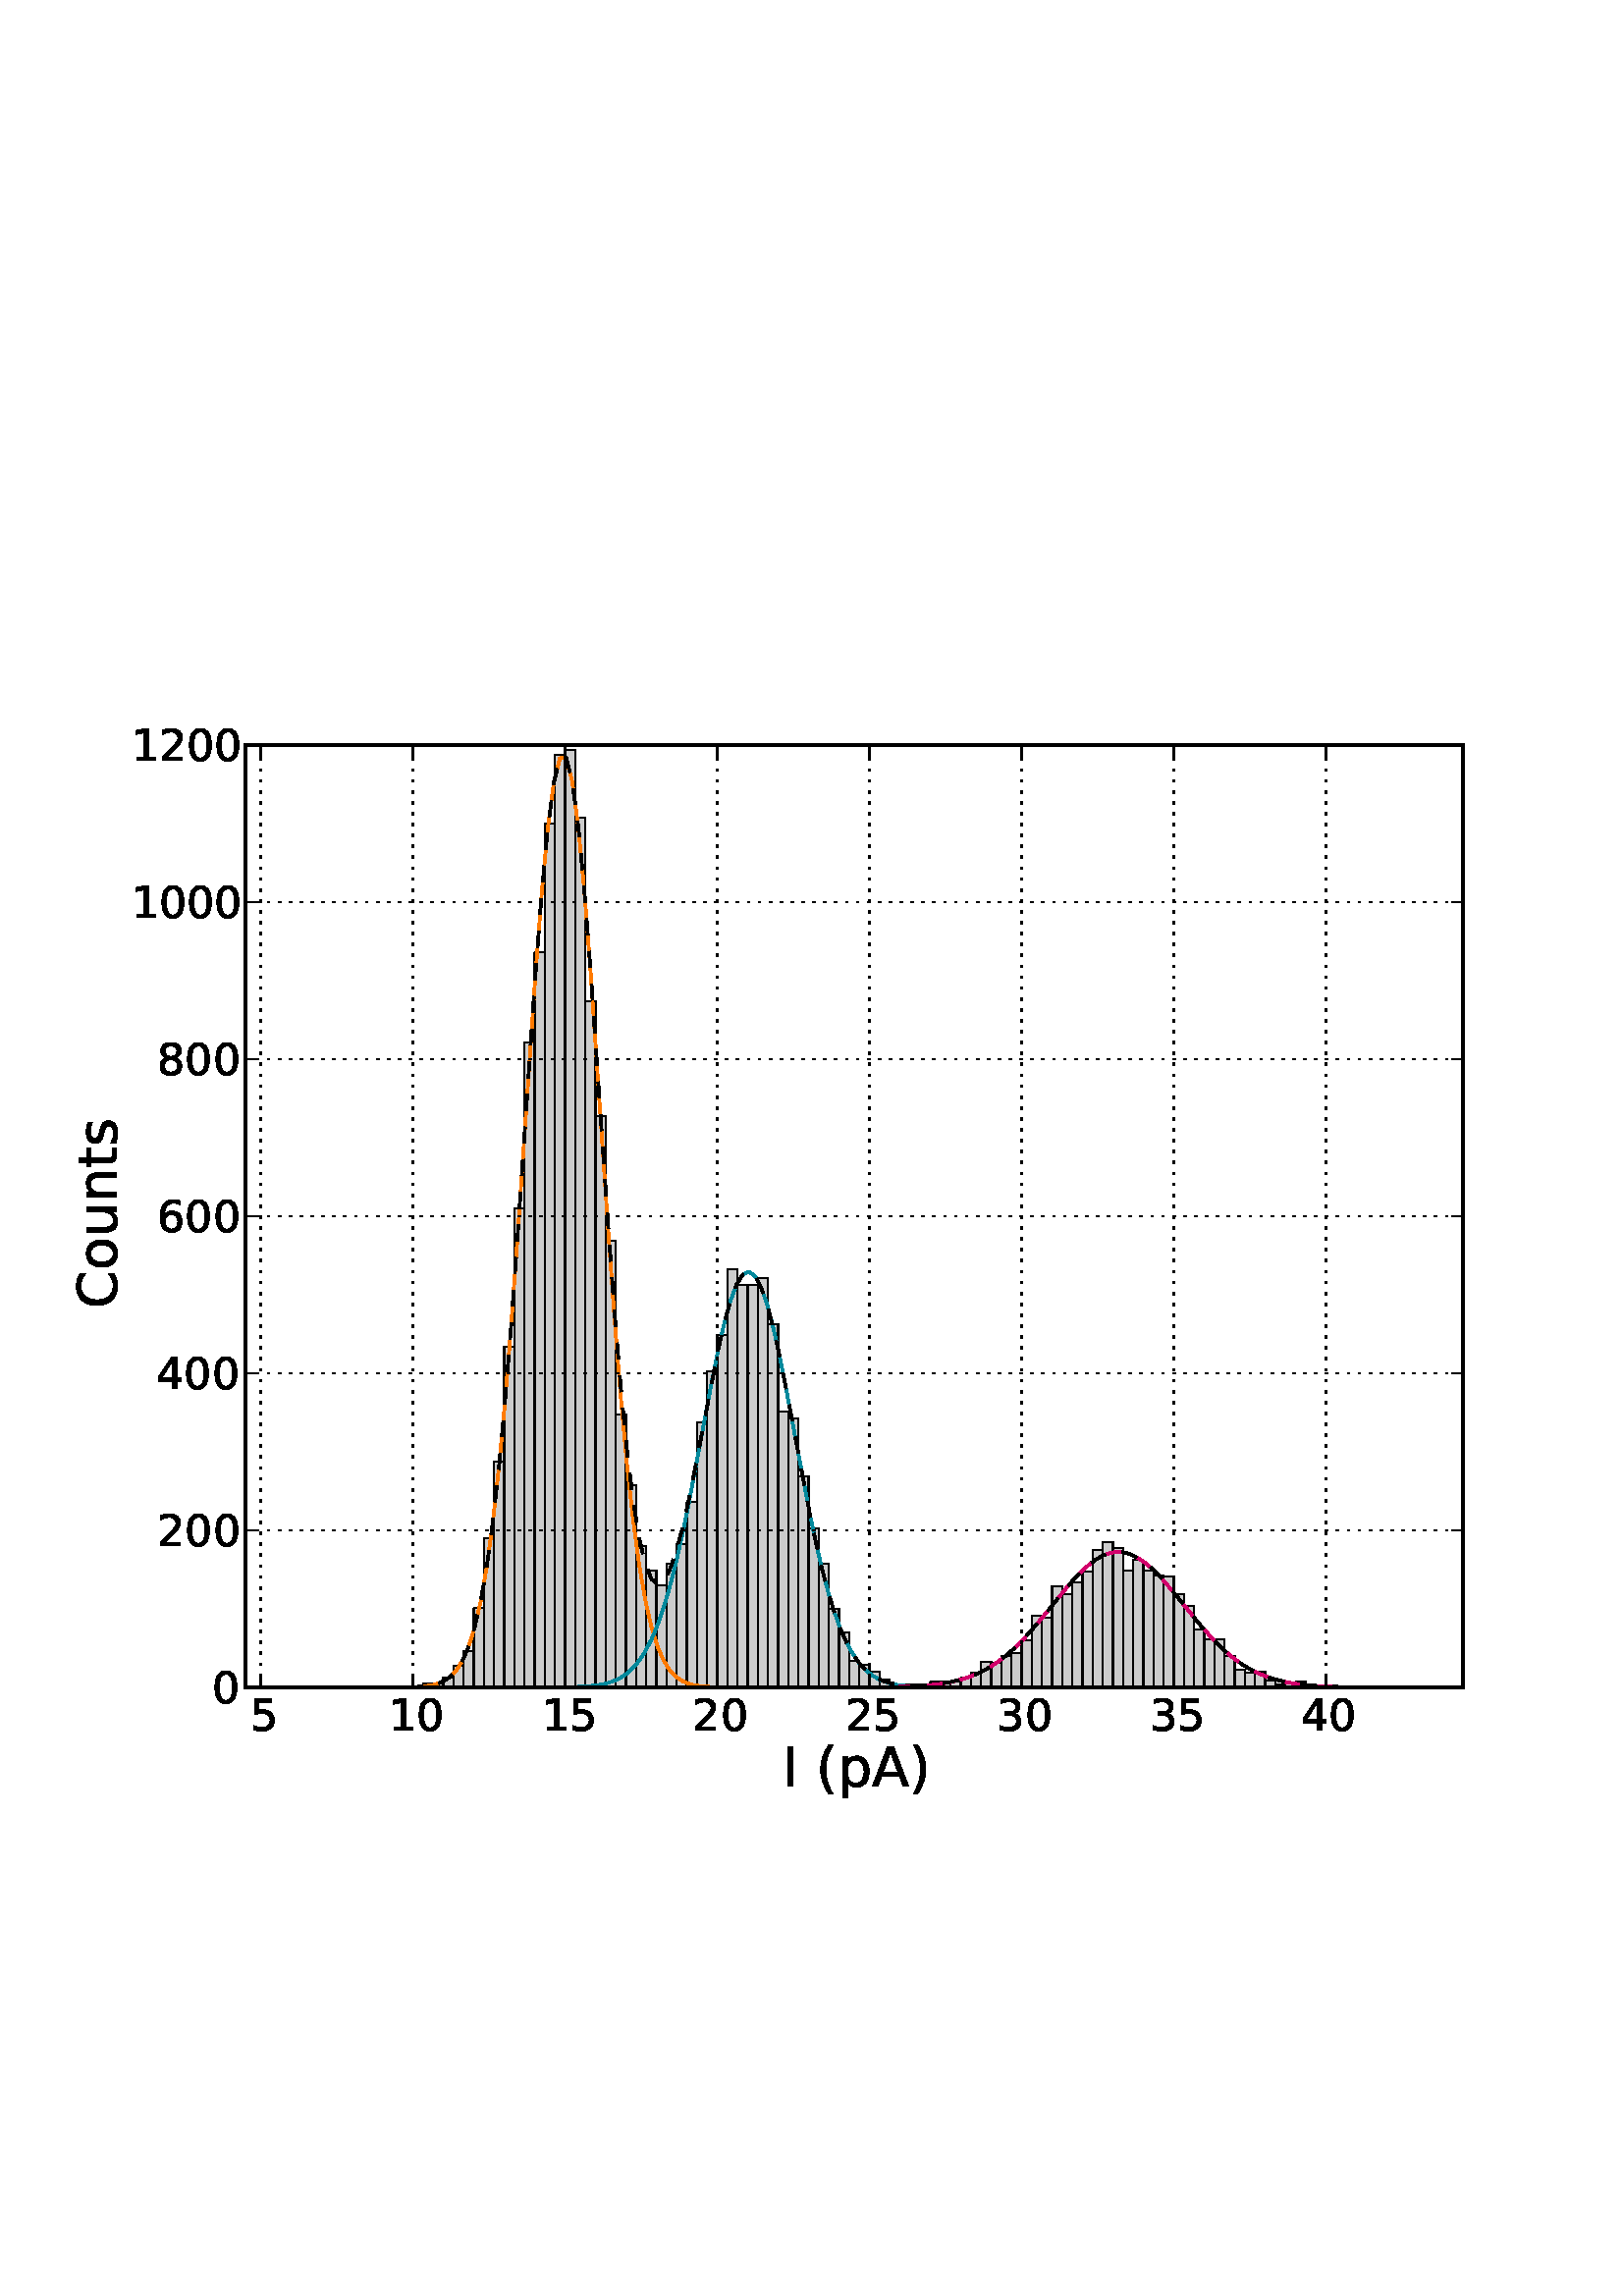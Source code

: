 %!PS-Adobe-3.0 EPSF-3.0
%%Orientation: portrait
%%BoundingBox: 18 180 594 612
%%EndComments
%%BeginProlog
/mpldict 8 dict def
mpldict begin
/m { moveto } bind def
/l { lineto } bind def
/r { rlineto } bind def
/c { curveto } bind def
/cl { closepath } bind def
/box {
m
1 index 0 r
0 exch r
neg 0 r
cl
} bind def
/clipbox {
box
clip
newpath
} bind def
%!PS-Adobe-3.0 Resource-Font
%%Copyright: Copyright (c) 2003 by Bitstream, Inc. All Rights Reserved.
25 dict begin
/_d{bind def}bind def
/_m{moveto}_d
/_l{lineto}_d
/_cl{closepath eofill}_d
/_c{curveto}_d
/_sc{7 -1 roll{setcachedevice}{pop pop pop pop pop pop}ifelse}_d
/_e{exec}_d
/FontName /BitstreamVeraSans-Roman def
/PaintType 0 def
/FontMatrix[.001 0 0 .001 0 0]def
/FontBBox[-183 -236 1287 928]def
/FontType 3 def
/Encoding [ /space /parenleft /parenright /zero /one /two /three /four /five /six /eight /A /C /I /n /o /p /s /t /u ] def
/FontInfo 10 dict dup begin
/FamilyName (Bitstream Vera Sans) def
/FullName (Bitstream Vera Sans) def
/Notice (Copyright (c) 2003 by Bitstream, Inc. All Rights Reserved. Bitstream Vera is a trademark of Bitstream, Inc.) def
/Weight (Roman) def
/Version (Release 1.10) def
/ItalicAngle 0.0 def
/isFixedPitch false def
/UnderlinePosition -213 def
/UnderlineThickness 143 def
end readonly def
/CharStrings 20 dict dup begin
/space{318 0 0 0 0 0 _sc
}_d
/parenleft{390 0 86 -131 310 759 _sc
310 759 _m
266 683 234 609 213 536 _c
191 463 181 389 181 314 _c
181 238 191 164 213 91 _c
234 17 266 -56 310 -131 _c
232 -131 _l
183 -54 146 20 122 94 _c
98 168 86 241 86 314 _c
86 386 98 459 122 533 _c
146 607 182 682 232 759 _c
310 759 _l
_cl}_d
/parenright{390 0 80 -131 304 759 _sc
80 759 _m
158 759 _l
206 682 243 607 267 533 _c
291 459 304 386 304 314 _c
304 241 291 168 267 94 _c
243 20 206 -54 158 -131 _c
80 -131 _l
123 -56 155 17 177 91 _c
198 164 209 238 209 314 _c
209 389 198 463 177 536 _c
155 609 123 683 80 759 _c
_cl}_d
/zero{636 0 66 -13 570 742 _sc
318 664 _m
267 664 229 639 203 589 _c
177 539 165 464 165 364 _c
165 264 177 189 203 139 _c
229 89 267 64 318 64 _c
369 64 407 89 433 139 _c
458 189 471 264 471 364 _c
471 464 458 539 433 589 _c
407 639 369 664 318 664 _c
318 742 _m
399 742 461 709 505 645 _c
548 580 570 486 570 364 _c
570 241 548 147 505 83 _c
461 19 399 -13 318 -13 _c
236 -13 173 19 130 83 _c
87 147 66 241 66 364 _c
66 486 87 580 130 645 _c
173 709 236 742 318 742 _c
_cl}_d
/one{636 0 110 0 544 729 _sc
124 83 _m
285 83 _l
285 639 _l
110 604 _l
110 694 _l
284 729 _l
383 729 _l
383 83 _l
544 83 _l
544 0 _l
124 0 _l
124 83 _l
_cl}_d
/two{{636 0 73 0 536 742 _sc
192 83 _m
536 83 _l
536 0 _l
73 0 _l
73 83 _l
110 121 161 173 226 239 _c
290 304 331 346 348 365 _c
380 400 402 430 414 455 _c
426 479 433 504 433 528 _c
433 566 419 598 392 622 _c
365 646 330 659 286 659 _c
255 659 222 653 188 643 _c
154 632 117 616 78 594 _c
78 694 _l
118 710 155 722 189 730 _c
223 738 255 742 284 742 _c
}_e{359 742 419 723 464 685 _c
509 647 532 597 532 534 _c
532 504 526 475 515 449 _c
504 422 484 390 454 354 _c
446 344 420 317 376 272 _c
332 227 271 164 192 83 _c
_cl}_e}_d
/three{{636 0 76 -13 556 742 _sc
406 393 _m
453 383 490 362 516 330 _c
542 298 556 258 556 212 _c
556 140 531 84 482 45 _c
432 6 362 -13 271 -13 _c
240 -13 208 -10 176 -4 _c
144 1 110 10 76 22 _c
76 117 _l
103 101 133 89 166 81 _c
198 73 232 69 268 69 _c
330 69 377 81 409 105 _c
441 129 458 165 458 212 _c
458 254 443 288 413 312 _c
383 336 341 349 287 349 _c
}_e{202 349 _l
202 430 _l
291 430 _l
339 430 376 439 402 459 _c
428 478 441 506 441 543 _c
441 580 427 609 401 629 _c
374 649 336 659 287 659 _c
260 659 231 656 200 650 _c
169 644 135 635 98 623 _c
98 711 _l
135 721 170 729 203 734 _c
235 739 266 742 296 742 _c
370 742 429 725 473 691 _c
517 657 539 611 539 553 _c
539 513 527 479 504 451 _c
481 423 448 403 406 393 _c
_cl}_e}_d
/four{636 0 49 0 580 729 _sc
378 643 _m
129 254 _l
378 254 _l
378 643 _l
352 729 _m
476 729 _l
476 254 _l
580 254 _l
580 172 _l
476 172 _l
476 0 _l
378 0 _l
378 172 _l
49 172 _l
49 267 _l
352 729 _l
_cl}_d
/five{{636 0 77 -13 549 729 _sc
108 729 _m
495 729 _l
495 646 _l
198 646 _l
198 467 _l
212 472 227 476 241 478 _c
255 480 270 482 284 482 _c
365 482 429 459 477 415 _c
525 370 549 310 549 234 _c
549 155 524 94 475 51 _c
426 8 357 -13 269 -13 _c
238 -13 207 -10 175 -6 _c
143 -1 111 6 77 17 _c
77 116 _l
106 100 136 88 168 80 _c
199 72 232 69 267 69 _c
}_e{323 69 368 83 401 113 _c
433 143 450 183 450 234 _c
450 284 433 324 401 354 _c
368 384 323 399 267 399 _c
241 399 214 396 188 390 _c
162 384 135 375 108 363 _c
108 729 _l
_cl}_e}_d
/six{{636 0 70 -13 573 742 _sc
330 404 _m
286 404 251 388 225 358 _c
199 328 186 286 186 234 _c
186 181 199 139 225 109 _c
251 79 286 64 330 64 _c
374 64 409 79 435 109 _c
461 139 474 181 474 234 _c
474 286 461 328 435 358 _c
409 388 374 404 330 404 _c
526 713 _m
526 623 _l
501 635 476 644 451 650 _c
425 656 400 659 376 659 _c
310 659 260 637 226 593 _c
}_e{192 549 172 482 168 394 _c
187 422 211 444 240 459 _c
269 474 301 482 336 482 _c
409 482 467 459 509 415 _c
551 371 573 310 573 234 _c
573 159 550 99 506 54 _c
462 9 403 -13 330 -13 _c
246 -13 181 19 137 83 _c
92 147 70 241 70 364 _c
70 479 97 571 152 639 _c
206 707 280 742 372 742 _c
396 742 421 739 447 735 _c
472 730 498 723 526 713 _c
_cl}_e}_d
/eight{{636 0 68 -13 568 742 _sc
318 346 _m
271 346 234 333 207 308 _c
180 283 167 249 167 205 _c
167 161 180 126 207 101 _c
234 76 271 64 318 64 _c
364 64 401 76 428 102 _c
455 127 469 161 469 205 _c
469 249 455 283 429 308 _c
402 333 365 346 318 346 _c
219 388 _m
177 398 144 418 120 447 _c
96 476 85 511 85 553 _c
85 611 105 657 147 691 _c
188 725 245 742 318 742 _c
}_e{390 742 447 725 489 691 _c
530 657 551 611 551 553 _c
551 511 539 476 515 447 _c
491 418 459 398 417 388 _c
464 377 501 355 528 323 _c
554 291 568 251 568 205 _c
568 134 546 80 503 43 _c
459 5 398 -13 318 -13 _c
237 -13 175 5 132 43 _c
89 80 68 134 68 205 _c
68 251 81 291 108 323 _c
134 355 171 377 219 388 _c
183 544 _m
183 506 194 476 218 455 _c
}_e{242 434 275 424 318 424 _c
360 424 393 434 417 455 _c
441 476 453 506 453 544 _c
453 582 441 611 417 632 _c
393 653 360 664 318 664 _c
275 664 242 653 218 632 _c
194 611 183 582 183 544 _c
_cl}_e}_d
/A{684 0 8 0 676 729 _sc
342 632 _m
208 269 _l
476 269 _l
342 632 _l
286 729 _m
398 729 _l
676 0 _l
573 0 _l
507 187 _l
178 187 _l
112 0 _l
8 0 _l
286 729 _l
_cl}_d
/C{{698 0 56 -13 644 742 _sc
644 673 _m
644 569 _l
610 599 575 622 537 638 _c
499 653 460 661 418 661 _c
334 661 270 635 226 584 _c
182 533 160 460 160 364 _c
160 268 182 194 226 143 _c
270 92 334 67 418 67 _c
460 67 499 74 537 90 _c
575 105 610 128 644 159 _c
644 56 _l
609 32 572 15 534 4 _c
496 -7 455 -13 412 -13 _c
302 -13 215 20 151 87 _c
}_e{87 154 56 246 56 364 _c
56 481 87 573 151 641 _c
215 708 302 742 412 742 _c
456 742 497 736 535 725 _c
573 713 610 696 644 673 _c
_cl}_e}_d
/I{295 0 98 0 197 729 _sc
98 729 _m
197 729 _l
197 0 _l
98 0 _l
98 729 _l
_cl}_d
/n{634 0 91 0 549 560 _sc
549 330 _m
549 0 _l
459 0 _l
459 327 _l
459 379 448 417 428 443 _c
408 469 378 482 338 482 _c
289 482 251 466 223 435 _c
195 404 181 362 181 309 _c
181 0 _l
91 0 _l
91 547 _l
181 547 _l
181 462 _l
202 494 227 519 257 535 _c
286 551 320 560 358 560 _c
420 560 468 540 500 501 _c
532 462 549 405 549 330 _c
_cl}_d
/o{612 0 55 -13 557 560 _sc
306 484 _m
258 484 220 465 192 427 _c
164 389 150 338 150 273 _c
150 207 163 156 191 118 _c
219 80 257 62 306 62 _c
354 62 392 80 420 118 _c
448 156 462 207 462 273 _c
462 337 448 389 420 427 _c
392 465 354 484 306 484 _c
306 560 _m
384 560 445 534 490 484 _c
534 433 557 363 557 273 _c
557 183 534 113 490 63 _c
445 12 384 -13 306 -13 _c
227 -13 165 12 121 63 _c
77 113 55 183 55 273 _c
55 363 77 433 121 484 _c
165 534 227 560 306 560 _c
_cl}_d
/p{{635 0 91 -207 580 560 _sc
181 82 _m
181 -207 _l
91 -207 _l
91 547 _l
181 547 _l
181 464 _l
199 496 223 520 252 536 _c
281 552 316 560 356 560 _c
422 560 476 533 518 481 _c
559 428 580 359 580 273 _c
580 187 559 117 518 65 _c
476 13 422 -13 356 -13 _c
316 -13 281 -5 252 10 _c
223 25 199 49 181 82 _c
487 273 _m
487 339 473 390 446 428 _c
418 466 381 485 334 485 _c
}_e{286 485 249 466 222 428 _c
194 390 181 339 181 273 _c
181 207 194 155 222 117 _c
249 79 286 61 334 61 _c
381 61 418 79 446 117 _c
473 155 487 207 487 273 _c
_cl}_e}_d
/s{{521 0 54 -13 472 560 _sc
443 531 _m
443 446 _l
417 458 391 468 364 475 _c
336 481 308 485 279 485 _c
234 485 200 478 178 464 _c
156 450 145 430 145 403 _c
145 382 153 366 169 354 _c
185 342 217 330 265 320 _c
296 313 _l
360 299 405 279 432 255 _c
458 230 472 195 472 151 _c
472 100 452 60 412 31 _c
372 1 316 -13 246 -13 _c
216 -13 186 -10 154 -5 _c
}_e{122 0 89 8 54 20 _c
54 113 _l
87 95 120 82 152 74 _c
184 65 216 61 248 61 _c
290 61 323 68 346 82 _c
368 96 380 117 380 144 _c
380 168 371 187 355 200 _c
339 213 303 226 247 238 _c
216 245 _l
160 257 119 275 95 299 _c
70 323 58 356 58 399 _c
58 450 76 490 112 518 _c
148 546 200 560 268 560 _c
301 560 332 557 362 552 _c
391 547 418 540 443 531 _c
}_e{_cl}_e}_d
/t{392 0 27 0 368 702 _sc
183 702 _m
183 547 _l
368 547 _l
368 477 _l
183 477 _l
183 180 _l
183 135 189 106 201 94 _c
213 81 238 75 276 75 _c
368 75 _l
368 0 _l
276 0 _l
206 0 158 13 132 39 _c
106 65 93 112 93 180 _c
93 477 _l
27 477 _l
27 547 _l
93 547 _l
93 702 _l
183 702 _l
_cl}_d
/u{634 0 85 -13 543 547 _sc
85 216 _m
85 547 _l
175 547 _l
175 219 _l
175 167 185 129 205 103 _c
225 77 255 64 296 64 _c
344 64 383 79 411 110 _c
439 141 453 183 453 237 _c
453 547 _l
543 547 _l
543 0 _l
453 0 _l
453 84 _l
431 50 405 26 377 10 _c
348 -5 315 -13 277 -13 _c
214 -13 166 6 134 45 _c
101 83 85 140 85 216 _c
_cl}_d
end readonly def

/BuildGlyph
 {exch begin
 CharStrings exch
 2 copy known not{pop /.notdef}if
 true 3 1 roll get exec
 end}_d

/BuildChar {
 1 index /Encoding get exch get
 1 index /BuildGlyph get exec
}_d

FontName currentdict end definefont pop
end
%%EndProlog
mpldict begin
18 180 translate
576 432 0 0 clipbox
gsave
0 0 m
576 0 l
576 432 l
0 432 l
cl
1.000 setgray
fill
grestore
gsave
72 43.2 m
518.4 43.2 l
518.4 388.8 l
72 388.8 l
cl
1.000 setgray
fill
grestore
0.400 setlinewidth
1 setlinejoin
2 setlinecap
[] 0 setdash
0.000 setgray
gsave
446.4 345.6 72 43.2 clipbox
21.78 43.2 m
25.5 43.2 l
25.5 43.2 l
21.78 43.2 l
cl
gsave
0.800 setgray
fill
grestore
stroke
grestore
gsave
446.4 345.6 72 43.2 clipbox
25.5 43.2 m
29.22 43.2 l
29.22 43.2 l
25.5 43.2 l
cl
gsave
0.800 setgray
fill
grestore
stroke
grestore
gsave
446.4 345.6 72 43.2 clipbox
29.22 43.2 m
32.94 43.2 l
32.94 43.2 l
29.22 43.2 l
cl
gsave
0.800 setgray
fill
grestore
stroke
grestore
gsave
446.4 345.6 72 43.2 clipbox
32.94 43.2 m
36.66 43.2 l
36.66 43.2 l
32.94 43.2 l
cl
gsave
0.800 setgray
fill
grestore
stroke
grestore
gsave
446.4 345.6 72 43.2 clipbox
36.66 43.2 m
40.38 43.2 l
40.38 43.2 l
36.66 43.2 l
cl
gsave
0.800 setgray
fill
grestore
stroke
grestore
gsave
446.4 345.6 72 43.2 clipbox
40.38 43.2 m
44.1 43.2 l
44.1 43.2 l
40.38 43.2 l
cl
gsave
0.800 setgray
fill
grestore
stroke
grestore
gsave
446.4 345.6 72 43.2 clipbox
44.1 43.2 m
47.82 43.2 l
47.82 43.2 l
44.1 43.2 l
cl
gsave
0.800 setgray
fill
grestore
stroke
grestore
gsave
446.4 345.6 72 43.2 clipbox
47.82 43.2 m
51.54 43.2 l
51.54 43.2 l
47.82 43.2 l
cl
gsave
0.800 setgray
fill
grestore
stroke
grestore
gsave
446.4 345.6 72 43.2 clipbox
51.54 43.2 m
55.26 43.2 l
55.26 43.2 l
51.54 43.2 l
cl
gsave
0.800 setgray
fill
grestore
stroke
grestore
gsave
446.4 345.6 72 43.2 clipbox
55.26 43.2 m
58.98 43.2 l
58.98 43.2 l
55.26 43.2 l
cl
gsave
0.800 setgray
fill
grestore
stroke
grestore
gsave
446.4 345.6 72 43.2 clipbox
58.98 43.2 m
62.7 43.2 l
62.7 43.2 l
58.98 43.2 l
cl
gsave
0.800 setgray
fill
grestore
stroke
grestore
gsave
446.4 345.6 72 43.2 clipbox
62.7 43.2 m
66.42 43.2 l
66.42 43.2 l
62.7 43.2 l
cl
gsave
0.800 setgray
fill
grestore
stroke
grestore
gsave
446.4 345.6 72 43.2 clipbox
66.42 43.2 m
70.14 43.2 l
70.14 43.2 l
66.42 43.2 l
cl
gsave
0.800 setgray
fill
grestore
stroke
grestore
gsave
446.4 345.6 72 43.2 clipbox
70.14 43.2 m
73.86 43.2 l
73.86 43.2 l
70.14 43.2 l
cl
gsave
0.800 setgray
fill
grestore
stroke
grestore
gsave
446.4 345.6 72 43.2 clipbox
73.86 43.2 m
77.58 43.2 l
77.58 43.2 l
73.86 43.2 l
cl
gsave
0.800 setgray
fill
grestore
stroke
grestore
gsave
446.4 345.6 72 43.2 clipbox
77.58 43.2 m
81.3 43.2 l
81.3 43.2 l
77.58 43.2 l
cl
gsave
0.800 setgray
fill
grestore
stroke
grestore
gsave
446.4 345.6 72 43.2 clipbox
81.3 43.2 m
85.02 43.2 l
85.02 43.2 l
81.3 43.2 l
cl
gsave
0.800 setgray
fill
grestore
stroke
grestore
gsave
446.4 345.6 72 43.2 clipbox
85.02 43.2 m
88.74 43.2 l
88.74 43.2 l
85.02 43.2 l
cl
gsave
0.800 setgray
fill
grestore
stroke
grestore
gsave
446.4 345.6 72 43.2 clipbox
88.74 43.2 m
92.46 43.2 l
92.46 43.2 l
88.74 43.2 l
cl
gsave
0.800 setgray
fill
grestore
stroke
grestore
gsave
446.4 345.6 72 43.2 clipbox
92.46 43.2 m
96.18 43.2 l
96.18 43.2 l
92.46 43.2 l
cl
gsave
0.800 setgray
fill
grestore
stroke
grestore
gsave
446.4 345.6 72 43.2 clipbox
96.18 43.2 m
99.9 43.2 l
99.9 43.2 l
96.18 43.2 l
cl
gsave
0.800 setgray
fill
grestore
stroke
grestore
gsave
446.4 345.6 72 43.2 clipbox
99.9 43.2 m
103.62 43.2 l
103.62 43.2 l
99.9 43.2 l
cl
gsave
0.800 setgray
fill
grestore
stroke
grestore
gsave
446.4 345.6 72 43.2 clipbox
103.62 43.2 m
107.34 43.2 l
107.34 43.2 l
103.62 43.2 l
cl
gsave
0.800 setgray
fill
grestore
stroke
grestore
gsave
446.4 345.6 72 43.2 clipbox
107.34 43.2 m
111.06 43.2 l
111.06 43.2 l
107.34 43.2 l
cl
gsave
0.800 setgray
fill
grestore
stroke
grestore
gsave
446.4 345.6 72 43.2 clipbox
111.06 43.2 m
114.78 43.2 l
114.78 43.2 l
111.06 43.2 l
cl
gsave
0.800 setgray
fill
grestore
stroke
grestore
gsave
446.4 345.6 72 43.2 clipbox
114.78 43.2 m
118.5 43.2 l
118.5 43.2 l
114.78 43.2 l
cl
gsave
0.800 setgray
fill
grestore
stroke
grestore
gsave
446.4 345.6 72 43.2 clipbox
118.5 43.2 m
122.22 43.2 l
122.22 43.2 l
118.5 43.2 l
cl
gsave
0.800 setgray
fill
grestore
stroke
grestore
gsave
446.4 345.6 72 43.2 clipbox
122.22 43.2 m
125.94 43.2 l
125.94 43.2 l
122.22 43.2 l
cl
gsave
0.800 setgray
fill
grestore
stroke
grestore
gsave
446.4 345.6 72 43.2 clipbox
125.94 43.2 m
129.66 43.2 l
129.66 43.2 l
125.94 43.2 l
cl
gsave
0.800 setgray
fill
grestore
stroke
grestore
gsave
446.4 345.6 72 43.2 clipbox
129.66 43.2 m
133.38 43.2 l
133.38 43.2 l
129.66 43.2 l
cl
gsave
0.800 setgray
fill
grestore
stroke
grestore
gsave
446.4 345.6 72 43.2 clipbox
133.38 43.2 m
137.1 43.2 l
137.1 43.488 l
133.38 43.488 l
cl
gsave
0.800 setgray
fill
grestore
stroke
grestore
gsave
446.4 345.6 72 43.2 clipbox
137.1 43.2 m
140.82 43.2 l
140.82 44.64 l
137.1 44.64 l
cl
gsave
0.800 setgray
fill
grestore
stroke
grestore
gsave
446.4 345.6 72 43.2 clipbox
140.82 43.2 m
144.54 43.2 l
144.54 44.64 l
140.82 44.64 l
cl
gsave
0.800 setgray
fill
grestore
stroke
grestore
gsave
446.4 345.6 72 43.2 clipbox
144.54 43.2 m
148.26 43.2 l
148.26 46.944 l
144.54 46.944 l
cl
gsave
0.800 setgray
fill
grestore
stroke
grestore
gsave
446.4 345.6 72 43.2 clipbox
148.26 43.2 m
151.98 43.2 l
151.98 50.976 l
148.26 50.976 l
cl
gsave
0.800 setgray
fill
grestore
stroke
grestore
gsave
446.4 345.6 72 43.2 clipbox
151.98 43.2 m
155.7 43.2 l
155.7 56.448 l
151.98 56.448 l
cl
gsave
0.800 setgray
fill
grestore
stroke
grestore
gsave
446.4 345.6 72 43.2 clipbox
155.7 43.2 m
159.42 43.2 l
159.42 72.288 l
155.7 72.288 l
cl
gsave
0.800 setgray
fill
grestore
stroke
grestore
gsave
446.4 345.6 72 43.2 clipbox
159.42 43.2 m
163.14 43.2 l
163.14 97.92 l
159.42 97.92 l
cl
gsave
0.800 setgray
fill
grestore
stroke
grestore
gsave
446.4 345.6 72 43.2 clipbox
163.14 43.2 m
166.86 43.2 l
166.86 125.856 l
163.14 125.856 l
cl
gsave
0.800 setgray
fill
grestore
stroke
grestore
gsave
446.4 345.6 72 43.2 clipbox
166.86 43.2 m
170.58 43.2 l
170.58 168.192 l
166.86 168.192 l
cl
gsave
0.800 setgray
fill
grestore
stroke
grestore
gsave
446.4 345.6 72 43.2 clipbox
170.58 43.2 m
174.3 43.2 l
174.3 218.88 l
170.58 218.88 l
cl
gsave
0.800 setgray
fill
grestore
stroke
grestore
gsave
446.4 345.6 72 43.2 clipbox
174.3 43.2 m
178.02 43.2 l
178.02 279.648 l
174.3 279.648 l
cl
gsave
0.800 setgray
fill
grestore
stroke
grestore
gsave
446.4 345.6 72 43.2 clipbox
178.02 43.2 m
181.74 43.2 l
181.74 312.768 l
178.02 312.768 l
cl
gsave
0.800 setgray
fill
grestore
stroke
grestore
gsave
446.4 345.6 72 43.2 clipbox
181.74 43.2 m
185.46 43.2 l
185.46 360 l
181.74 360 l
cl
gsave
0.800 setgray
fill
grestore
stroke
grestore
gsave
446.4 345.6 72 43.2 clipbox
185.46 43.2 m
189.18 43.2 l
189.18 385.056 l
185.46 385.056 l
cl
gsave
0.800 setgray
fill
grestore
stroke
grestore
gsave
446.4 345.6 72 43.2 clipbox
189.18 43.2 m
192.9 43.2 l
192.9 387.072 l
189.18 387.072 l
cl
gsave
0.800 setgray
fill
grestore
stroke
grestore
gsave
446.4 345.6 72 43.2 clipbox
192.9 43.2 m
196.62 43.2 l
196.62 362.304 l
192.9 362.304 l
cl
gsave
0.800 setgray
fill
grestore
stroke
grestore
gsave
446.4 345.6 72 43.2 clipbox
196.62 43.2 m
200.34 43.2 l
200.34 294.912 l
196.62 294.912 l
cl
gsave
0.800 setgray
fill
grestore
stroke
grestore
gsave
446.4 345.6 72 43.2 clipbox
200.34 43.2 m
204.06 43.2 l
204.06 252.864 l
200.34 252.864 l
cl
gsave
0.800 setgray
fill
grestore
stroke
grestore
gsave
446.4 345.6 72 43.2 clipbox
204.06 43.2 m
207.78 43.2 l
207.78 207.072 l
204.06 207.072 l
cl
gsave
0.800 setgray
fill
grestore
stroke
grestore
gsave
446.4 345.6 72 43.2 clipbox
207.78 43.2 m
211.5 43.2 l
211.5 143.424 l
207.78 143.424 l
cl
gsave
0.800 setgray
fill
grestore
stroke
grestore
gsave
446.4 345.6 72 43.2 clipbox
211.5 43.2 m
215.22 43.2 l
215.22 117.216 l
211.5 117.216 l
cl
gsave
0.800 setgray
fill
grestore
stroke
grestore
gsave
446.4 345.6 72 43.2 clipbox
215.22 43.2 m
218.94 43.2 l
218.94 95.04 l
215.22 95.04 l
cl
gsave
0.800 setgray
fill
grestore
stroke
grestore
gsave
446.4 345.6 72 43.2 clipbox
218.94 43.2 m
222.66 43.2 l
222.66 86.112 l
218.94 86.112 l
cl
gsave
0.800 setgray
fill
grestore
stroke
grestore
gsave
446.4 345.6 72 43.2 clipbox
222.66 43.2 m
226.38 43.2 l
226.38 80.64 l
222.66 80.64 l
cl
gsave
0.800 setgray
fill
grestore
stroke
grestore
gsave
446.4 345.6 72 43.2 clipbox
226.38 43.2 m
230.1 43.2 l
230.1 88.416 l
226.38 88.416 l
cl
gsave
0.800 setgray
fill
grestore
stroke
grestore
gsave
446.4 345.6 72 43.2 clipbox
230.1 43.2 m
233.82 43.2 l
233.82 95.904 l
230.1 95.904 l
cl
gsave
0.800 setgray
fill
grestore
stroke
grestore
gsave
446.4 345.6 72 43.2 clipbox
233.82 43.2 m
237.54 43.2 l
237.54 111.168 l
233.82 111.168 l
cl
gsave
0.800 setgray
fill
grestore
stroke
grestore
gsave
446.4 345.6 72 43.2 clipbox
237.54 43.2 m
241.26 43.2 l
241.26 140.256 l
237.54 140.256 l
cl
gsave
0.800 setgray
fill
grestore
stroke
grestore
gsave
446.4 345.6 72 43.2 clipbox
241.26 43.2 m
244.98 43.2 l
244.98 159.264 l
241.26 159.264 l
cl
gsave
0.800 setgray
fill
grestore
stroke
grestore
gsave
446.4 345.6 72 43.2 clipbox
244.98 43.2 m
248.7 43.2 l
248.7 172.512 l
244.98 172.512 l
cl
gsave
0.800 setgray
fill
grestore
stroke
grestore
gsave
446.4 345.6 72 43.2 clipbox
248.7 43.2 m
252.42 43.2 l
252.42 196.704 l
248.7 196.704 l
cl
gsave
0.800 setgray
fill
grestore
stroke
grestore
gsave
446.4 345.6 72 43.2 clipbox
252.42 43.2 m
256.14 43.2 l
256.14 190.656 l
252.42 190.656 l
cl
gsave
0.800 setgray
fill
grestore
stroke
grestore
gsave
446.4 345.6 72 43.2 clipbox
256.14 43.2 m
259.86 43.2 l
259.86 190.944 l
256.14 190.944 l
cl
gsave
0.800 setgray
fill
grestore
stroke
grestore
gsave
446.4 345.6 72 43.2 clipbox
259.86 43.2 m
263.58 43.2 l
263.58 193.248 l
259.86 193.248 l
cl
gsave
0.800 setgray
fill
grestore
stroke
grestore
gsave
446.4 345.6 72 43.2 clipbox
263.58 43.2 m
267.3 43.2 l
267.3 176.544 l
263.58 176.544 l
cl
gsave
0.800 setgray
fill
grestore
stroke
grestore
gsave
446.4 345.6 72 43.2 clipbox
267.3 43.2 m
271.02 43.2 l
271.02 144.288 l
267.3 144.288 l
cl
gsave
0.800 setgray
fill
grestore
stroke
grestore
gsave
446.4 345.6 72 43.2 clipbox
271.02 43.2 m
274.74 43.2 l
274.74 141.696 l
271.02 141.696 l
cl
gsave
0.800 setgray
fill
grestore
stroke
grestore
gsave
446.4 345.6 72 43.2 clipbox
274.74 43.2 m
278.46 43.2 l
278.46 120.672 l
274.74 120.672 l
cl
gsave
0.800 setgray
fill
grestore
stroke
grestore
gsave
446.4 345.6 72 43.2 clipbox
278.46 43.2 m
282.18 43.2 l
282.18 101.376 l
278.46 101.376 l
cl
gsave
0.800 setgray
fill
grestore
stroke
grestore
gsave
446.4 345.6 72 43.2 clipbox
282.18 43.2 m
285.9 43.2 l
285.9 88.416 l
282.18 88.416 l
cl
gsave
0.800 setgray
fill
grestore
stroke
grestore
gsave
446.4 345.6 72 43.2 clipbox
285.9 43.2 m
289.62 43.2 l
289.62 72 l
285.9 72 l
cl
gsave
0.800 setgray
fill
grestore
stroke
grestore
gsave
446.4 345.6 72 43.2 clipbox
289.62 43.2 m
293.34 43.2 l
293.34 63.36 l
289.62 63.36 l
cl
gsave
0.800 setgray
fill
grestore
stroke
grestore
gsave
446.4 345.6 72 43.2 clipbox
293.34 43.2 m
297.06 43.2 l
297.06 52.992 l
293.34 52.992 l
cl
gsave
0.800 setgray
fill
grestore
stroke
grestore
gsave
446.4 345.6 72 43.2 clipbox
297.06 43.2 m
300.78 43.2 l
300.78 51.552 l
297.06 51.552 l
cl
gsave
0.800 setgray
fill
grestore
stroke
grestore
gsave
446.4 345.6 72 43.2 clipbox
300.78 43.2 m
304.5 43.2 l
304.5 48.96 l
300.78 48.96 l
cl
gsave
0.800 setgray
fill
grestore
stroke
grestore
gsave
446.4 345.6 72 43.2 clipbox
304.5 43.2 m
308.22 43.2 l
308.22 46.08 l
304.5 46.08 l
cl
gsave
0.800 setgray
fill
grestore
stroke
grestore
gsave
446.4 345.6 72 43.2 clipbox
308.22 43.2 m
311.94 43.2 l
311.94 43.776 l
308.22 43.776 l
cl
gsave
0.800 setgray
fill
grestore
stroke
grestore
gsave
446.4 345.6 72 43.2 clipbox
311.94 43.2 m
315.66 43.2 l
315.66 44.352 l
311.94 44.352 l
cl
gsave
0.800 setgray
fill
grestore
stroke
grestore
gsave
446.4 345.6 72 43.2 clipbox
315.66 43.2 m
319.38 43.2 l
319.38 43.488 l
315.66 43.488 l
cl
gsave
0.800 setgray
fill
grestore
stroke
grestore
gsave
446.4 345.6 72 43.2 clipbox
319.38 43.2 m
323.1 43.2 l
323.1 43.776 l
319.38 43.776 l
cl
gsave
0.800 setgray
fill
grestore
stroke
grestore
gsave
446.4 345.6 72 43.2 clipbox
323.1 43.2 m
326.82 43.2 l
326.82 45.216 l
323.1 45.216 l
cl
gsave
0.800 setgray
fill
grestore
stroke
grestore
gsave
446.4 345.6 72 43.2 clipbox
326.82 43.2 m
330.54 43.2 l
330.54 45.216 l
326.82 45.216 l
cl
gsave
0.800 setgray
fill
grestore
stroke
grestore
gsave
446.4 345.6 72 43.2 clipbox
330.54 43.2 m
334.26 43.2 l
334.26 45.216 l
330.54 45.216 l
cl
gsave
0.800 setgray
fill
grestore
stroke
grestore
gsave
446.4 345.6 72 43.2 clipbox
334.26 43.2 m
337.98 43.2 l
337.98 46.656 l
334.26 46.656 l
cl
gsave
0.800 setgray
fill
grestore
stroke
grestore
gsave
446.4 345.6 72 43.2 clipbox
337.98 43.2 m
341.7 43.2 l
341.7 48.672 l
337.98 48.672 l
cl
gsave
0.800 setgray
fill
grestore
stroke
grestore
gsave
446.4 345.6 72 43.2 clipbox
341.7 43.2 m
345.42 43.2 l
345.42 52.704 l
341.7 52.704 l
cl
gsave
0.800 setgray
fill
grestore
stroke
grestore
gsave
446.4 345.6 72 43.2 clipbox
345.42 43.2 m
349.14 43.2 l
349.14 52.128 l
345.42 52.128 l
cl
gsave
0.800 setgray
fill
grestore
stroke
grestore
gsave
446.4 345.6 72 43.2 clipbox
349.14 43.2 m
352.86 43.2 l
352.86 54.72 l
349.14 54.72 l
cl
gsave
0.800 setgray
fill
grestore
stroke
grestore
gsave
446.4 345.6 72 43.2 clipbox
352.86 43.2 m
356.58 43.2 l
356.58 55.872 l
352.86 55.872 l
cl
gsave
0.800 setgray
fill
grestore
stroke
grestore
gsave
446.4 345.6 72 43.2 clipbox
356.58 43.2 m
360.3 43.2 l
360.3 60.48 l
356.58 60.48 l
cl
gsave
0.800 setgray
fill
grestore
stroke
grestore
gsave
446.4 345.6 72 43.2 clipbox
360.3 43.2 m
364.02 43.2 l
364.02 69.408 l
360.3 69.408 l
cl
gsave
0.800 setgray
fill
grestore
stroke
grestore
gsave
446.4 345.6 72 43.2 clipbox
364.02 43.2 m
367.74 43.2 l
367.74 68.832 l
364.02 68.832 l
cl
gsave
0.800 setgray
fill
grestore
stroke
grestore
gsave
446.4 345.6 72 43.2 clipbox
367.74 43.2 m
371.46 43.2 l
371.46 80.352 l
367.74 80.352 l
cl
gsave
0.800 setgray
fill
grestore
stroke
grestore
gsave
446.4 345.6 72 43.2 clipbox
371.46 43.2 m
375.18 43.2 l
375.18 77.472 l
371.46 77.472 l
cl
gsave
0.800 setgray
fill
grestore
stroke
grestore
gsave
446.4 345.6 72 43.2 clipbox
375.18 43.2 m
378.9 43.2 l
378.9 81.792 l
375.18 81.792 l
cl
gsave
0.800 setgray
fill
grestore
stroke
grestore
gsave
446.4 345.6 72 43.2 clipbox
378.9 43.2 m
382.62 43.2 l
382.62 85.536 l
378.9 85.536 l
cl
gsave
0.800 setgray
fill
grestore
stroke
grestore
gsave
446.4 345.6 72 43.2 clipbox
382.62 43.2 m
386.34 43.2 l
386.34 93.6 l
382.62 93.6 l
cl
gsave
0.800 setgray
fill
grestore
stroke
grestore
gsave
446.4 345.6 72 43.2 clipbox
386.34 43.2 m
390.06 43.2 l
390.06 96.48 l
386.34 96.48 l
cl
gsave
0.800 setgray
fill
grestore
stroke
grestore
gsave
446.4 345.6 72 43.2 clipbox
390.06 43.2 m
393.78 43.2 l
393.78 94.464 l
390.06 94.464 l
cl
gsave
0.800 setgray
fill
grestore
stroke
grestore
gsave
446.4 345.6 72 43.2 clipbox
393.78 43.2 m
397.5 43.2 l
397.5 86.112 l
393.78 86.112 l
cl
gsave
0.800 setgray
fill
grestore
stroke
grestore
gsave
446.4 345.6 72 43.2 clipbox
397.5 43.2 m
401.22 43.2 l
401.22 89.856 l
397.5 89.856 l
cl
gsave
0.800 setgray
fill
grestore
stroke
grestore
gsave
446.4 345.6 72 43.2 clipbox
401.22 43.2 m
404.94 43.2 l
404.94 86.112 l
401.22 86.112 l
cl
gsave
0.800 setgray
fill
grestore
stroke
grestore
gsave
446.4 345.6 72 43.2 clipbox
404.94 43.2 m
408.66 43.2 l
408.66 84.096 l
404.94 84.096 l
cl
gsave
0.800 setgray
fill
grestore
stroke
grestore
gsave
446.4 345.6 72 43.2 clipbox
408.66 43.2 m
412.38 43.2 l
412.38 83.808 l
408.66 83.808 l
cl
gsave
0.800 setgray
fill
grestore
stroke
grestore
gsave
446.4 345.6 72 43.2 clipbox
412.38 43.2 m
416.1 43.2 l
416.1 77.472 l
412.38 77.472 l
cl
gsave
0.800 setgray
fill
grestore
stroke
grestore
gsave
446.4 345.6 72 43.2 clipbox
416.1 43.2 m
419.82 43.2 l
419.82 73.152 l
416.1 73.152 l
cl
gsave
0.800 setgray
fill
grestore
stroke
grestore
gsave
446.4 345.6 72 43.2 clipbox
419.82 43.2 m
423.54 43.2 l
423.54 64.512 l
419.82 64.512 l
cl
gsave
0.800 setgray
fill
grestore
stroke
grestore
gsave
446.4 345.6 72 43.2 clipbox
423.54 43.2 m
427.26 43.2 l
427.26 60.768 l
423.54 60.768 l
cl
gsave
0.800 setgray
fill
grestore
stroke
grestore
gsave
446.4 345.6 72 43.2 clipbox
427.26 43.2 m
430.98 43.2 l
430.98 60.768 l
427.26 60.768 l
cl
gsave
0.800 setgray
fill
grestore
stroke
grestore
gsave
446.4 345.6 72 43.2 clipbox
430.98 43.2 m
434.7 43.2 l
434.7 54.72 l
430.98 54.72 l
cl
gsave
0.800 setgray
fill
grestore
stroke
grestore
gsave
446.4 345.6 72 43.2 clipbox
434.7 43.2 m
438.42 43.2 l
438.42 49.824 l
434.7 49.824 l
cl
gsave
0.800 setgray
fill
grestore
stroke
grestore
gsave
446.4 345.6 72 43.2 clipbox
438.42 43.2 m
442.14 43.2 l
442.14 48.672 l
438.42 48.672 l
cl
gsave
0.800 setgray
fill
grestore
stroke
grestore
gsave
446.4 345.6 72 43.2 clipbox
442.14 43.2 m
445.86 43.2 l
445.86 48.96 l
442.14 48.96 l
cl
gsave
0.800 setgray
fill
grestore
stroke
grestore
gsave
446.4 345.6 72 43.2 clipbox
445.86 43.2 m
449.58 43.2 l
449.58 45.792 l
445.86 45.792 l
cl
gsave
0.800 setgray
fill
grestore
stroke
grestore
gsave
446.4 345.6 72 43.2 clipbox
449.58 43.2 m
453.3 43.2 l
453.3 44.352 l
449.58 44.352 l
cl
gsave
0.800 setgray
fill
grestore
stroke
grestore
gsave
446.4 345.6 72 43.2 clipbox
453.3 43.2 m
457.02 43.2 l
457.02 44.928 l
453.3 44.928 l
cl
gsave
0.800 setgray
fill
grestore
stroke
grestore
gsave
446.4 345.6 72 43.2 clipbox
457.02 43.2 m
460.74 43.2 l
460.74 45.216 l
457.02 45.216 l
cl
gsave
0.800 setgray
fill
grestore
stroke
grestore
gsave
446.4 345.6 72 43.2 clipbox
460.74 43.2 m
464.46 43.2 l
464.46 43.2 l
460.74 43.2 l
cl
gsave
0.800 setgray
fill
grestore
stroke
grestore
gsave
446.4 345.6 72 43.2 clipbox
464.46 43.2 m
468.18 43.2 l
468.18 43.776 l
464.46 43.776 l
cl
gsave
0.800 setgray
fill
grestore
stroke
grestore
gsave
446.4 345.6 72 43.2 clipbox
468.18 43.2 m
471.9 43.2 l
471.9 43.2 l
468.18 43.2 l
cl
gsave
0.800 setgray
fill
grestore
stroke
grestore
gsave
446.4 345.6 72 43.2 clipbox
471.9 43.2 m
475.62 43.2 l
475.62 43.2 l
471.9 43.2 l
cl
gsave
0.800 setgray
fill
grestore
stroke
grestore
gsave
446.4 345.6 72 43.2 clipbox
475.62 43.2 m
479.34 43.2 l
479.34 43.2 l
475.62 43.2 l
cl
gsave
0.800 setgray
fill
grestore
stroke
grestore
gsave
446.4 345.6 72 43.2 clipbox
479.34 43.2 m
483.06 43.2 l
483.06 43.2 l
479.34 43.2 l
cl
gsave
0.800 setgray
fill
grestore
stroke
grestore
gsave
446.4 345.6 72 43.2 clipbox
483.06 43.2 m
486.78 43.2 l
486.78 43.2 l
483.06 43.2 l
cl
gsave
0.800 setgray
fill
grestore
stroke
grestore
gsave
446.4 345.6 72 43.2 clipbox
486.78 43.2 m
490.5 43.2 l
490.5 43.2 l
486.78 43.2 l
cl
gsave
0.800 setgray
fill
grestore
stroke
grestore
gsave
446.4 345.6 72 43.2 clipbox
490.5 43.2 m
494.22 43.2 l
494.22 43.2 l
490.5 43.2 l
cl
gsave
0.800 setgray
fill
grestore
stroke
grestore
gsave
446.4 345.6 72 43.2 clipbox
494.22 43.2 m
497.94 43.2 l
497.94 43.2 l
494.22 43.2 l
cl
gsave
0.800 setgray
fill
grestore
stroke
grestore
gsave
446.4 345.6 72 43.2 clipbox
497.94 43.2 m
501.66 43.2 l
501.66 43.2 l
497.94 43.2 l
cl
gsave
0.800 setgray
fill
grestore
stroke
grestore
gsave
446.4 345.6 72 43.2 clipbox
501.66 43.2 m
505.38 43.2 l
505.38 43.2 l
501.66 43.2 l
cl
gsave
0.800 setgray
fill
grestore
stroke
grestore
gsave
446.4 345.6 72 43.2 clipbox
505.38 43.2 m
509.1 43.2 l
509.1 43.2 l
505.38 43.2 l
cl
gsave
0.800 setgray
fill
grestore
stroke
grestore
gsave
446.4 345.6 72 43.2 clipbox
509.1 43.2 m
512.82 43.2 l
512.82 43.2 l
509.1 43.2 l
cl
gsave
0.800 setgray
fill
grestore
stroke
grestore
gsave
446.4 345.6 72 43.2 clipbox
512.82 43.2 m
516.54 43.2 l
516.54 43.2 l
512.82 43.2 l
cl
gsave
0.800 setgray
fill
grestore
stroke
grestore
gsave
446.4 345.6 72 43.2 clipbox
516.54 43.2 m
520.26 43.2 l
520.26 43.2 l
516.54 43.2 l
cl
gsave
0.800 setgray
fill
grestore
stroke
grestore
gsave
446.4 345.6 72 43.2 clipbox
520.26 43.2 m
523.98 43.2 l
523.98 43.2 l
520.26 43.2 l
cl
gsave
0.800 setgray
fill
grestore
stroke
grestore
gsave
446.4 345.6 72 43.2 clipbox
523.98 43.2 m
527.7 43.2 l
527.7 43.2 l
523.98 43.2 l
cl
gsave
0.800 setgray
fill
grestore
stroke
grestore
gsave
446.4 345.6 72 43.2 clipbox
527.7 43.2 m
531.42 43.2 l
531.42 43.2 l
527.7 43.2 l
cl
gsave
0.800 setgray
fill
grestore
stroke
grestore
gsave
446.4 345.6 72 43.2 clipbox
531.42 43.2 m
535.14 43.2 l
535.14 43.2 l
531.42 43.2 l
cl
gsave
0.800 setgray
fill
grestore
stroke
grestore
gsave
446.4 345.6 72 43.2 clipbox
535.14 43.2 m
538.86 43.2 l
538.86 43.2 l
535.14 43.2 l
cl
gsave
0.800 setgray
fill
grestore
stroke
grestore
gsave
446.4 345.6 72 43.2 clipbox
538.86 43.2 m
542.58 43.2 l
542.58 43.2 l
538.86 43.2 l
cl
gsave
0.800 setgray
fill
grestore
stroke
grestore
gsave
446.4 345.6 72 43.2 clipbox
542.58 43.2 m
546.3 43.2 l
546.3 43.2 l
542.58 43.2 l
cl
gsave
0.800 setgray
fill
grestore
stroke
grestore
gsave
446.4 345.6 72 43.2 clipbox
546.3 43.2 m
550.02 43.2 l
550.02 43.2 l
546.3 43.2 l
cl
gsave
0.800 setgray
fill
grestore
stroke
grestore
gsave
446.4 345.6 72 43.2 clipbox
550.02 43.2 m
553.74 43.2 l
553.74 43.2 l
550.02 43.2 l
cl
gsave
0.800 setgray
fill
grestore
stroke
grestore
gsave
446.4 345.6 72 43.2 clipbox
553.74 43.2 m
557.46 43.2 l
557.46 43.2 l
553.74 43.2 l
cl
gsave
0.800 setgray
fill
grestore
stroke
grestore
gsave
446.4 345.6 72 43.2 clipbox
557.46 43.2 m
561.18 43.2 l
561.18 43.2 l
557.46 43.2 l
cl
gsave
0.800 setgray
fill
grestore
stroke
grestore
gsave
446.4 345.6 72 43.2 clipbox
561.18 43.2 m
564.9 43.2 l
564.9 43.2 l
561.18 43.2 l
cl
gsave
0.800 setgray
fill
grestore
stroke
grestore
gsave
446.4 345.6 72 43.2 clipbox
564.9 43.2 m
568.62 43.2 l
568.62 43.2 l
564.9 43.2 l
cl
gsave
0.800 setgray
fill
grestore
stroke
grestore
gsave
446.4 345.6 72 43.2 clipbox
568.62 43.2 m
572.34 43.2 l
572.34 43.2 l
568.62 43.2 l
cl
gsave
0.800 setgray
fill
grestore
stroke
grestore
gsave
446.4 345.6 72 43.2 clipbox
572.34 43.2 m
576.06 43.2 l
576.06 43.2 l
572.34 43.2 l
cl
gsave
0.800 setgray
fill
grestore
stroke
grestore
gsave
446.4 345.6 72 43.2 clipbox
576.06 43.2 m
579.78 43.2 l
579.78 43.2 l
576.06 43.2 l
cl
gsave
0.800 setgray
fill
grestore
stroke
grestore
gsave
446.4 345.6 72 43.2 clipbox
579.78 43.2 m
583.5 43.2 l
583.5 43.2 l
579.78 43.2 l
cl
gsave
0.800 setgray
fill
grestore
stroke
grestore
gsave
446.4 345.6 72 43.2 clipbox
583.5 43.2 m
587.22 43.2 l
587.22 43.2 l
583.5 43.2 l
cl
gsave
0.800 setgray
fill
grestore
stroke
grestore
gsave
446.4 345.6 72 43.2 clipbox
587.22 43.2 m
590.94 43.2 l
590.94 43.2 l
587.22 43.2 l
cl
gsave
0.800 setgray
fill
grestore
stroke
grestore
gsave
446.4 345.6 72 43.2 clipbox
590.94 43.2 m
594.66 43.2 l
594.66 43.2 l
590.94 43.2 l
cl
gsave
0.800 setgray
fill
grestore
stroke
grestore
gsave
446.4 345.6 72 43.2 clipbox
594.66 43.2 m
598.38 43.2 l
598.38 43.2 l
594.66 43.2 l
cl
gsave
0.800 setgray
fill
grestore
stroke
grestore
gsave
446.4 345.6 72 43.2 clipbox
598.38 43.2 m
602.1 43.2 l
602.1 43.2 l
598.38 43.2 l
cl
gsave
0.800 setgray
fill
grestore
stroke
grestore
gsave
446.4 345.6 72 43.2 clipbox
602.1 43.2 m
605.82 43.2 l
605.82 43.2 l
602.1 43.2 l
cl
gsave
0.800 setgray
fill
grestore
stroke
grestore
gsave
446.4 345.6 72 43.2 clipbox
605.82 43.2 m
609.54 43.2 l
609.54 43.2 l
605.82 43.2 l
cl
gsave
0.800 setgray
fill
grestore
stroke
grestore
gsave
446.4 345.6 72 43.2 clipbox
609.54 43.2 m
613.26 43.2 l
613.26 43.2 l
609.54 43.2 l
cl
gsave
0.800 setgray
fill
grestore
stroke
grestore
gsave
446.4 345.6 72 43.2 clipbox
613.26 43.2 m
616.98 43.2 l
616.98 43.2 l
613.26 43.2 l
cl
gsave
0.800 setgray
fill
grestore
stroke
grestore
gsave
446.4 345.6 72 43.2 clipbox
616.98 43.2 m
620.7 43.2 l
620.7 43.2 l
616.98 43.2 l
cl
gsave
0.800 setgray
fill
grestore
stroke
grestore
gsave
446.4 345.6 72 43.2 clipbox
620.7 43.2 m
624.42 43.2 l
624.42 43.2 l
620.7 43.2 l
cl
gsave
0.800 setgray
fill
grestore
stroke
grestore
gsave
446.4 345.6 72 43.2 clipbox
624.42 43.2 m
628.14 43.2 l
628.14 43.2 l
624.42 43.2 l
cl
gsave
0.800 setgray
fill
grestore
stroke
grestore
gsave
446.4 345.6 72 43.2 clipbox
628.14 43.2 m
631.86 43.2 l
631.86 43.2 l
628.14 43.2 l
cl
gsave
0.800 setgray
fill
grestore
stroke
grestore
gsave
446.4 345.6 72 43.2 clipbox
631.86 43.2 m
635.58 43.2 l
635.58 43.2 l
631.86 43.2 l
cl
gsave
0.800 setgray
fill
grestore
stroke
grestore
gsave
446.4 345.6 72 43.2 clipbox
635.58 43.2 m
639.3 43.2 l
639.3 43.2 l
635.58 43.2 l
cl
gsave
0.800 setgray
fill
grestore
stroke
grestore
gsave
446.4 345.6 72 43.2 clipbox
639.3 43.2 m
643.02 43.2 l
643.02 43.2 l
639.3 43.2 l
cl
gsave
0.800 setgray
fill
grestore
stroke
grestore
gsave
446.4 345.6 72 43.2 clipbox
643.02 43.2 m
646.74 43.2 l
646.74 43.2 l
643.02 43.2 l
cl
gsave
0.800 setgray
fill
grestore
stroke
grestore
gsave
446.4 345.6 72 43.2 clipbox
646.74 43.2 m
650.46 43.2 l
650.46 43.2 l
646.74 43.2 l
cl
gsave
0.800 setgray
fill
grestore
stroke
grestore
gsave
446.4 345.6 72 43.2 clipbox
650.46 43.2 m
654.18 43.2 l
654.18 43.2 l
650.46 43.2 l
cl
gsave
0.800 setgray
fill
grestore
stroke
grestore
gsave
446.4 345.6 72 43.2 clipbox
654.18 43.2 m
657.9 43.2 l
657.9 43.2 l
654.18 43.2 l
cl
gsave
0.800 setgray
fill
grestore
stroke
grestore
gsave
446.4 345.6 72 43.2 clipbox
657.9 43.2 m
661.62 43.2 l
661.62 43.2 l
657.9 43.2 l
cl
gsave
0.800 setgray
fill
grestore
stroke
grestore
gsave
446.4 345.6 72 43.2 clipbox
661.62 43.2 m
665.34 43.2 l
665.34 43.2 l
661.62 43.2 l
cl
gsave
0.800 setgray
fill
grestore
stroke
grestore
gsave
446.4 345.6 72 43.2 clipbox
665.34 43.2 m
669.06 43.2 l
669.06 43.2 l
665.34 43.2 l
cl
gsave
0.800 setgray
fill
grestore
stroke
grestore
gsave
446.4 345.6 72 43.2 clipbox
669.06 43.2 m
672.78 43.2 l
672.78 43.2 l
669.06 43.2 l
cl
gsave
0.800 setgray
fill
grestore
stroke
grestore
gsave
446.4 345.6 72 43.2 clipbox
672.78 43.2 m
676.5 43.2 l
676.5 43.2 l
672.78 43.2 l
cl
gsave
0.800 setgray
fill
grestore
stroke
grestore
gsave
446.4 345.6 72 43.2 clipbox
676.5 43.2 m
680.22 43.2 l
680.22 43.2 l
676.5 43.2 l
cl
gsave
0.800 setgray
fill
grestore
stroke
grestore
gsave
446.4 345.6 72 43.2 clipbox
680.22 43.2 m
683.94 43.2 l
683.94 43.2 l
680.22 43.2 l
cl
gsave
0.800 setgray
fill
grestore
stroke
grestore
gsave
446.4 345.6 72 43.2 clipbox
683.94 43.2 m
687.66 43.2 l
687.66 43.2 l
683.94 43.2 l
cl
gsave
0.800 setgray
fill
grestore
stroke
grestore
gsave
446.4 345.6 72 43.2 clipbox
687.66 43.2 m
691.38 43.2 l
691.38 43.2 l
687.66 43.2 l
cl
gsave
0.800 setgray
fill
grestore
stroke
grestore
gsave
446.4 345.6 72 43.2 clipbox
691.38 43.2 m
695.1 43.2 l
695.1 43.2 l
691.38 43.2 l
cl
gsave
0.800 setgray
fill
grestore
stroke
grestore
gsave
446.4 345.6 72 43.2 clipbox
695.1 43.2 m
698.82 43.2 l
698.82 43.2 l
695.1 43.2 l
cl
gsave
0.800 setgray
fill
grestore
stroke
grestore
gsave
446.4 345.6 72 43.2 clipbox
698.82 43.2 m
702.54 43.2 l
702.54 43.2 l
698.82 43.2 l
cl
gsave
0.800 setgray
fill
grestore
stroke
grestore
gsave
446.4 345.6 72 43.2 clipbox
702.54 43.2 m
706.26 43.2 l
706.26 43.2 l
702.54 43.2 l
cl
gsave
0.800 setgray
fill
grestore
stroke
grestore
gsave
446.4 345.6 72 43.2 clipbox
706.26 43.2 m
709.98 43.2 l
709.98 43.2 l
706.26 43.2 l
cl
gsave
0.800 setgray
fill
grestore
stroke
grestore
gsave
446.4 345.6 72 43.2 clipbox
709.98 43.2 m
713.7 43.2 l
713.7 43.2 l
709.98 43.2 l
cl
gsave
0.800 setgray
fill
grestore
stroke
grestore
gsave
446.4 345.6 72 43.2 clipbox
713.7 43.2 m
717.42 43.2 l
717.42 43.2 l
713.7 43.2 l
cl
gsave
0.800 setgray
fill
grestore
stroke
grestore
gsave
446.4 345.6 72 43.2 clipbox
717.42 43.2 m
721.14 43.2 l
721.14 43.2 l
717.42 43.2 l
cl
gsave
0.800 setgray
fill
grestore
stroke
grestore
gsave
446.4 345.6 72 43.2 clipbox
721.14 43.2 m
724.86 43.2 l
724.86 43.2 l
721.14 43.2 l
cl
gsave
0.800 setgray
fill
grestore
stroke
grestore
gsave
446.4 345.6 72 43.2 clipbox
724.86 43.2 m
728.58 43.2 l
728.58 43.2 l
724.86 43.2 l
cl
gsave
0.800 setgray
fill
grestore
stroke
grestore
gsave
446.4 345.6 72 43.2 clipbox
728.58 43.2 m
732.3 43.2 l
732.3 43.2 l
728.58 43.2 l
cl
gsave
0.800 setgray
fill
grestore
stroke
grestore
gsave
446.4 345.6 72 43.2 clipbox
732.3 43.2 m
736.02 43.2 l
736.02 43.2 l
732.3 43.2 l
cl
gsave
0.800 setgray
fill
grestore
stroke
grestore
gsave
446.4 345.6 72 43.2 clipbox
736.02 43.2 m
739.74 43.2 l
739.74 43.2 l
736.02 43.2 l
cl
gsave
0.800 setgray
fill
grestore
stroke
grestore
gsave
446.4 345.6 72 43.2 clipbox
739.74 43.2 m
743.46 43.2 l
743.46 43.2 l
739.74 43.2 l
cl
gsave
0.800 setgray
fill
grestore
stroke
grestore
gsave
446.4 345.6 72 43.2 clipbox
743.46 43.2 m
747.18 43.2 l
747.18 43.2 l
743.46 43.2 l
cl
gsave
0.800 setgray
fill
grestore
stroke
grestore
gsave
446.4 345.6 72 43.2 clipbox
747.18 43.2 m
750.9 43.2 l
750.9 43.2 l
747.18 43.2 l
cl
gsave
0.800 setgray
fill
grestore
stroke
grestore
gsave
446.4 345.6 72 43.2 clipbox
750.9 43.2 m
754.62 43.2 l
754.62 43.2 l
750.9 43.2 l
cl
gsave
0.800 setgray
fill
grestore
stroke
grestore
gsave
446.4 345.6 72 43.2 clipbox
754.62 43.2 m
758.34 43.2 l
758.34 43.2 l
754.62 43.2 l
cl
gsave
0.800 setgray
fill
grestore
stroke
grestore
gsave
446.4 345.6 72 43.2 clipbox
758.34 43.2 m
762.06 43.2 l
762.06 43.2 l
758.34 43.2 l
cl
gsave
0.800 setgray
fill
grestore
stroke
grestore
gsave
446.4 345.6 72 43.2 clipbox
762.06 43.2 m
765.78 43.2 l
765.78 43.2 l
762.06 43.2 l
cl
gsave
0.800 setgray
fill
grestore
stroke
grestore
gsave
446.4 345.6 72 43.2 clipbox
765.78 43.2 m
769.5 43.2 l
769.5 43.2 l
765.78 43.2 l
cl
gsave
0.800 setgray
fill
grestore
stroke
grestore
gsave
446.4 345.6 72 43.2 clipbox
769.5 43.2 m
773.22 43.2 l
773.22 43.2 l
769.5 43.2 l
cl
gsave
0.800 setgray
fill
grestore
stroke
grestore
gsave
446.4 345.6 72 43.2 clipbox
773.22 43.2 m
776.94 43.2 l
776.94 43.2 l
773.22 43.2 l
cl
gsave
0.800 setgray
fill
grestore
stroke
grestore
gsave
446.4 345.6 72 43.2 clipbox
776.94 43.2 m
780.66 43.2 l
780.66 43.2 l
776.94 43.2 l
cl
gsave
0.800 setgray
fill
grestore
stroke
grestore
gsave
446.4 345.6 72 43.2 clipbox
780.66 43.2 m
784.38 43.2 l
784.38 43.2 l
780.66 43.2 l
cl
gsave
0.800 setgray
fill
grestore
stroke
grestore
gsave
446.4 345.6 72 43.2 clipbox
784.38 43.2 m
788.1 43.2 l
788.1 43.2 l
784.38 43.2 l
cl
gsave
0.800 setgray
fill
grestore
stroke
grestore
gsave
446.4 345.6 72 43.2 clipbox
788.1 43.2 m
791.82 43.2 l
791.82 43.2 l
788.1 43.2 l
cl
gsave
0.800 setgray
fill
grestore
stroke
grestore
gsave
446.4 345.6 72 43.2 clipbox
791.82 43.2 m
795.54 43.2 l
795.54 43.2 l
791.82 43.2 l
cl
gsave
0.800 setgray
fill
grestore
stroke
grestore
gsave
446.4 345.6 72 43.2 clipbox
795.54 43.2 m
799.26 43.2 l
799.26 43.2 l
795.54 43.2 l
cl
gsave
0.800 setgray
fill
grestore
stroke
grestore
gsave
446.4 345.6 72 43.2 clipbox
799.26 43.2 m
802.98 43.2 l
802.98 43.2 l
799.26 43.2 l
cl
gsave
0.800 setgray
fill
grestore
stroke
grestore
gsave
446.4 345.6 72 43.2 clipbox
802.98 43.2 m
806.7 43.2 l
806.7 43.2 l
802.98 43.2 l
cl
gsave
0.800 setgray
fill
grestore
stroke
grestore
gsave
446.4 345.6 72 43.2 clipbox
806.7 43.2 m
810.42 43.2 l
810.42 43.2 l
806.7 43.2 l
cl
gsave
0.800 setgray
fill
grestore
stroke
grestore
gsave
446.4 345.6 72 43.2 clipbox
810.42 43.2 m
814.14 43.2 l
814.14 43.2 l
810.42 43.2 l
cl
gsave
0.800 setgray
fill
grestore
stroke
grestore
gsave
446.4 345.6 72 43.2 clipbox
814.14 43.2 m
817.86 43.2 l
817.86 43.2 l
814.14 43.2 l
cl
gsave
0.800 setgray
fill
grestore
stroke
grestore
gsave
446.4 345.6 72 43.2 clipbox
817.86 43.2 m
821.58 43.2 l
821.58 43.2 l
817.86 43.2 l
cl
gsave
0.800 setgray
fill
grestore
stroke
grestore
gsave
446.4 345.6 72 43.2 clipbox
821.58 43.2 m
825.3 43.2 l
825.3 43.2 l
821.58 43.2 l
cl
gsave
0.800 setgray
fill
grestore
stroke
grestore
gsave
446.4 345.6 72 43.2 clipbox
825.3 43.2 m
829.02 43.2 l
829.02 43.2 l
825.3 43.2 l
cl
gsave
0.800 setgray
fill
grestore
stroke
grestore
gsave
446.4 345.6 72 43.2 clipbox
829.02 43.2 m
832.74 43.2 l
832.74 43.2 l
829.02 43.2 l
cl
gsave
0.800 setgray
fill
grestore
stroke
grestore
gsave
446.4 345.6 72 43.2 clipbox
832.74 43.2 m
836.46 43.2 l
836.46 43.2 l
832.74 43.2 l
cl
gsave
0.800 setgray
fill
grestore
stroke
grestore
gsave
446.4 345.6 72 43.2 clipbox
836.46 43.2 m
840.18 43.2 l
840.18 43.2 l
836.46 43.2 l
cl
gsave
0.800 setgray
fill
grestore
stroke
grestore
gsave
446.4 345.6 72 43.2 clipbox
840.18 43.2 m
843.9 43.2 l
843.9 43.2 l
840.18 43.2 l
cl
gsave
0.800 setgray
fill
grestore
stroke
grestore
gsave
446.4 345.6 72 43.2 clipbox
843.9 43.2 m
847.62 43.2 l
847.62 43.2 l
843.9 43.2 l
cl
gsave
0.800 setgray
fill
grestore
stroke
grestore
gsave
446.4 345.6 72 43.2 clipbox
847.62 43.2 m
851.34 43.2 l
851.34 43.2 l
847.62 43.2 l
cl
gsave
0.800 setgray
fill
grestore
stroke
grestore
gsave
446.4 345.6 72 43.2 clipbox
851.34 43.2 m
855.06 43.2 l
855.06 43.2 l
851.34 43.2 l
cl
gsave
0.800 setgray
fill
grestore
stroke
grestore
gsave
446.4 345.6 72 43.2 clipbox
855.06 43.2 m
858.78 43.2 l
858.78 43.2 l
855.06 43.2 l
cl
gsave
0.800 setgray
fill
grestore
stroke
grestore
gsave
446.4 345.6 72 43.2 clipbox
858.78 43.2 m
862.5 43.2 l
862.5 43.2 l
858.78 43.2 l
cl
gsave
0.800 setgray
fill
grestore
stroke
grestore
gsave
446.4 345.6 72 43.2 clipbox
862.5 43.2 m
866.22 43.2 l
866.22 43.2 l
862.5 43.2 l
cl
gsave
0.800 setgray
fill
grestore
stroke
grestore
gsave
446.4 345.6 72 43.2 clipbox
866.22 43.2 m
869.94 43.2 l
869.94 43.2 l
866.22 43.2 l
cl
gsave
0.800 setgray
fill
grestore
stroke
grestore
gsave
446.4 345.6 72 43.2 clipbox
869.94 43.2 m
873.66 43.2 l
873.66 43.2 l
869.94 43.2 l
cl
gsave
0.800 setgray
fill
grestore
stroke
grestore
gsave
446.4 345.6 72 43.2 clipbox
873.66 43.2 m
877.38 43.2 l
877.38 43.2 l
873.66 43.2 l
cl
gsave
0.800 setgray
fill
grestore
stroke
grestore
gsave
446.4 345.6 72 43.2 clipbox
877.38 43.2 m
881.1 43.2 l
881.1 43.2 l
877.38 43.2 l
cl
gsave
0.800 setgray
fill
grestore
stroke
grestore
gsave
446.4 345.6 72 43.2 clipbox
881.1 43.2 m
884.82 43.2 l
884.82 43.2 l
881.1 43.2 l
cl
gsave
0.800 setgray
fill
grestore
stroke
grestore
gsave
446.4 345.6 72 43.2 clipbox
884.82 43.2 m
888.54 43.2 l
888.54 43.2 l
884.82 43.2 l
cl
gsave
0.800 setgray
fill
grestore
stroke
grestore
gsave
446.4 345.6 72 43.2 clipbox
888.54 43.2 m
892.26 43.2 l
892.26 43.2 l
888.54 43.2 l
cl
gsave
0.800 setgray
fill
grestore
stroke
grestore
gsave
446.4 345.6 72 43.2 clipbox
892.26 43.2 m
895.98 43.2 l
895.98 43.2 l
892.26 43.2 l
cl
gsave
0.800 setgray
fill
grestore
stroke
grestore
gsave
446.4 345.6 72 43.2 clipbox
895.98 43.2 m
899.7 43.2 l
899.7 43.2 l
895.98 43.2 l
cl
gsave
0.800 setgray
fill
grestore
stroke
grestore
gsave
446.4 345.6 72 43.2 clipbox
899.7 43.2 m
903.42 43.2 l
903.42 43.2 l
899.7 43.2 l
cl
gsave
0.800 setgray
fill
grestore
stroke
grestore
gsave
446.4 345.6 72 43.2 clipbox
903.42 43.2 m
907.14 43.2 l
907.14 43.2 l
903.42 43.2 l
cl
gsave
0.800 setgray
fill
grestore
stroke
grestore
gsave
446.4 345.6 72 43.2 clipbox
907.14 43.2 m
910.86 43.2 l
910.86 43.2 l
907.14 43.2 l
cl
gsave
0.800 setgray
fill
grestore
stroke
grestore
gsave
446.4 345.6 72 43.2 clipbox
910.86 43.2 m
914.58 43.2 l
914.58 43.2 l
910.86 43.2 l
cl
gsave
0.800 setgray
fill
grestore
stroke
grestore
gsave
446.4 345.6 72 43.2 clipbox
914.58 43.2 m
918.3 43.2 l
918.3 43.2 l
914.58 43.2 l
cl
gsave
0.800 setgray
fill
grestore
stroke
grestore
gsave
446.4 345.6 72 43.2 clipbox
918.3 43.2 m
922.02 43.2 l
922.02 43.2 l
918.3 43.2 l
cl
gsave
0.800 setgray
fill
grestore
stroke
grestore
gsave
446.4 345.6 72 43.2 clipbox
922.02 43.2 m
925.74 43.2 l
925.74 43.2 l
922.02 43.2 l
cl
gsave
0.800 setgray
fill
grestore
stroke
grestore
gsave
446.4 345.6 72 43.2 clipbox
925.74 43.2 m
929.46 43.2 l
929.46 43.2 l
925.74 43.2 l
cl
gsave
0.800 setgray
fill
grestore
stroke
grestore
gsave
446.4 345.6 72 43.2 clipbox
929.46 43.2 m
933.18 43.2 l
933.18 43.2 l
929.46 43.2 l
cl
gsave
0.800 setgray
fill
grestore
stroke
grestore
gsave
446.4 345.6 72 43.2 clipbox
933.18 43.2 m
936.9 43.2 l
936.9 43.2 l
933.18 43.2 l
cl
gsave
0.800 setgray
fill
grestore
stroke
grestore
gsave
446.4 345.6 72 43.2 clipbox
936.9 43.2 m
940.62 43.2 l
940.62 43.2 l
936.9 43.2 l
cl
gsave
0.800 setgray
fill
grestore
stroke
grestore
gsave
446.4 345.6 72 43.2 clipbox
940.62 43.2 m
944.34 43.2 l
944.34 43.2 l
940.62 43.2 l
cl
gsave
0.800 setgray
fill
grestore
stroke
grestore
gsave
446.4 345.6 72 43.2 clipbox
944.34 43.2 m
948.06 43.2 l
948.06 43.2 l
944.34 43.2 l
cl
gsave
0.800 setgray
fill
grestore
stroke
grestore
gsave
446.4 345.6 72 43.2 clipbox
948.06 43.2 m
951.78 43.2 l
951.78 43.2 l
948.06 43.2 l
cl
gsave
0.800 setgray
fill
grestore
stroke
grestore
gsave
446.4 345.6 72 43.2 clipbox
951.78 43.2 m
955.5 43.2 l
955.5 43.2 l
951.78 43.2 l
cl
gsave
0.800 setgray
fill
grestore
stroke
grestore
gsave
446.4 345.6 72 43.2 clipbox
955.5 43.2 m
959.22 43.2 l
959.22 43.2 l
955.5 43.2 l
cl
gsave
0.800 setgray
fill
grestore
stroke
grestore
gsave
446.4 345.6 72 43.2 clipbox
959.22 43.2 m
962.94 43.2 l
962.94 43.2 l
959.22 43.2 l
cl
gsave
0.800 setgray
fill
grestore
stroke
grestore
gsave
446.4 345.6 72 43.2 clipbox
962.94 43.2 m
966.66 43.2 l
966.66 43.2 l
962.94 43.2 l
cl
gsave
0.800 setgray
fill
grestore
stroke
grestore
gsave
446.4 345.6 72 43.2 clipbox
966.66 43.2 m
970.38 43.2 l
970.38 43.2 l
966.66 43.2 l
cl
gsave
0.800 setgray
fill
grestore
stroke
grestore
gsave
446.4 345.6 72 43.2 clipbox
970.38 43.2 m
974.1 43.2 l
974.1 43.2 l
970.38 43.2 l
cl
gsave
0.800 setgray
fill
grestore
stroke
grestore
gsave
446.4 345.6 72 43.2 clipbox
974.1 43.2 m
977.82 43.2 l
977.82 43.2 l
974.1 43.2 l
cl
gsave
0.800 setgray
fill
grestore
stroke
grestore
gsave
446.4 345.6 72 43.2 clipbox
977.82 43.2 m
981.54 43.2 l
981.54 43.2 l
977.82 43.2 l
cl
gsave
0.800 setgray
fill
grestore
stroke
grestore
gsave
446.4 345.6 72 43.2 clipbox
981.54 43.2 m
985.26 43.2 l
985.26 43.2 l
981.54 43.2 l
cl
gsave
0.800 setgray
fill
grestore
stroke
grestore
gsave
446.4 345.6 72 43.2 clipbox
985.26 43.2 m
988.98 43.2 l
988.98 43.2 l
985.26 43.2 l
cl
gsave
0.800 setgray
fill
grestore
stroke
grestore
gsave
446.4 345.6 72 43.2 clipbox
988.98 43.2 m
992.7 43.2 l
992.7 43.2 l
988.98 43.2 l
cl
gsave
0.800 setgray
fill
grestore
stroke
grestore
gsave
446.4 345.6 72 43.2 clipbox
992.7 43.2 m
996.42 43.2 l
996.42 43.2 l
992.7 43.2 l
cl
gsave
0.800 setgray
fill
grestore
stroke
grestore
gsave
446.4 345.6 72 43.2 clipbox
996.42 43.2 m
1000.14 43.2 l
1000.14 43.2 l
996.42 43.2 l
cl
gsave
0.800 setgray
fill
grestore
stroke
grestore
gsave
446.4 345.6 72 43.2 clipbox
1000.14 43.2 m
1003.86 43.2 l
1003.86 43.2 l
1000.14 43.2 l
cl
gsave
0.800 setgray
fill
grestore
stroke
grestore
gsave
446.4 345.6 72 43.2 clipbox
1003.86 43.2 m
1007.58 43.2 l
1007.58 43.2 l
1003.86 43.2 l
cl
gsave
0.800 setgray
fill
grestore
stroke
grestore
gsave
446.4 345.6 72 43.2 clipbox
1007.58 43.2 m
1011.3 43.2 l
1011.3 43.2 l
1007.58 43.2 l
cl
gsave
0.800 setgray
fill
grestore
stroke
grestore
gsave
446.4 345.6 72 43.2 clipbox
1011.3 43.2 m
1015.02 43.2 l
1015.02 43.2 l
1011.3 43.2 l
cl
gsave
0.800 setgray
fill
grestore
stroke
grestore
gsave
446.4 345.6 72 43.2 clipbox
1015.02 43.2 m
1018.74 43.2 l
1018.74 43.2 l
1015.02 43.2 l
cl
gsave
0.800 setgray
fill
grestore
stroke
grestore
gsave
446.4 345.6 72 43.2 clipbox
1018.74 43.2 m
1022.46 43.2 l
1022.46 43.2 l
1018.74 43.2 l
cl
gsave
0.800 setgray
fill
grestore
stroke
grestore
gsave
446.4 345.6 72 43.2 clipbox
1022.46 43.2 m
1026.18 43.2 l
1026.18 43.2 l
1022.46 43.2 l
cl
gsave
0.800 setgray
fill
grestore
stroke
grestore
gsave
446.4 345.6 72 43.2 clipbox
1026.18 43.2 m
1029.9 43.2 l
1029.9 43.2 l
1026.18 43.2 l
cl
gsave
0.800 setgray
fill
grestore
stroke
grestore
gsave
446.4 345.6 72 43.2 clipbox
1029.9 43.2 m
1033.62 43.2 l
1033.62 43.2 l
1029.9 43.2 l
cl
gsave
0.800 setgray
fill
grestore
stroke
grestore
gsave
446.4 345.6 72 43.2 clipbox
1033.62 43.2 m
1037.34 43.2 l
1037.34 43.2 l
1033.62 43.2 l
cl
gsave
0.800 setgray
fill
grestore
stroke
grestore
gsave
446.4 345.6 72 43.2 clipbox
1037.34 43.2 m
1041.06 43.2 l
1041.06 43.2 l
1037.34 43.2 l
cl
gsave
0.800 setgray
fill
grestore
stroke
grestore
gsave
446.4 345.6 72 43.2 clipbox
1041.06 43.2 m
1044.78 43.2 l
1044.78 43.2 l
1041.06 43.2 l
cl
gsave
0.800 setgray
fill
grestore
stroke
grestore
gsave
446.4 345.6 72 43.2 clipbox
1044.78 43.2 m
1048.5 43.2 l
1048.5 43.2 l
1044.78 43.2 l
cl
gsave
0.800 setgray
fill
grestore
stroke
grestore
gsave
446.4 345.6 72 43.2 clipbox
1048.5 43.2 m
1052.22 43.2 l
1052.22 43.2 l
1048.5 43.2 l
cl
gsave
0.800 setgray
fill
grestore
stroke
grestore
gsave
446.4 345.6 72 43.2 clipbox
1052.22 43.2 m
1055.94 43.2 l
1055.94 43.2 l
1052.22 43.2 l
cl
gsave
0.800 setgray
fill
grestore
stroke
grestore
gsave
446.4 345.6 72 43.2 clipbox
1055.94 43.2 m
1059.66 43.2 l
1059.66 43.2 l
1055.94 43.2 l
cl
gsave
0.800 setgray
fill
grestore
stroke
grestore
gsave
446.4 345.6 72 43.2 clipbox
1059.66 43.2 m
1063.38 43.2 l
1063.38 43.2 l
1059.66 43.2 l
cl
gsave
0.800 setgray
fill
grestore
stroke
grestore
gsave
446.4 345.6 72 43.2 clipbox
1063.38 43.2 m
1067.1 43.2 l
1067.1 43.2 l
1063.38 43.2 l
cl
gsave
0.800 setgray
fill
grestore
stroke
grestore
gsave
446.4 345.6 72 43.2 clipbox
1067.1 43.2 m
1070.82 43.2 l
1070.82 43.2 l
1067.1 43.2 l
cl
gsave
0.800 setgray
fill
grestore
stroke
grestore
gsave
446.4 345.6 72 43.2 clipbox
1070.82 43.2 m
1074.54 43.2 l
1074.54 43.2 l
1070.82 43.2 l
cl
gsave
0.800 setgray
fill
grestore
stroke
grestore
gsave
446.4 345.6 72 43.2 clipbox
1074.54 43.2 m
1078.26 43.2 l
1078.26 43.2 l
1074.54 43.2 l
cl
gsave
0.800 setgray
fill
grestore
stroke
grestore
gsave
446.4 345.6 72 43.2 clipbox
1078.26 43.2 m
1081.98 43.2 l
1081.98 43.2 l
1078.26 43.2 l
cl
gsave
0.800 setgray
fill
grestore
stroke
grestore
gsave
446.4 345.6 72 43.2 clipbox
1081.98 43.2 m
1085.7 43.2 l
1085.7 43.2 l
1081.98 43.2 l
cl
gsave
0.800 setgray
fill
grestore
stroke
grestore
gsave
446.4 345.6 72 43.2 clipbox
1085.7 43.2 m
1089.42 43.2 l
1089.42 43.2 l
1085.7 43.2 l
cl
gsave
0.800 setgray
fill
grestore
stroke
grestore
gsave
446.4 345.6 72 43.2 clipbox
1089.42 43.2 m
1093.14 43.2 l
1093.14 43.2 l
1089.42 43.2 l
cl
gsave
0.800 setgray
fill
grestore
stroke
grestore
gsave
446.4 345.6 72 43.2 clipbox
1093.14 43.2 m
1096.86 43.2 l
1096.86 43.2 l
1093.14 43.2 l
cl
gsave
0.800 setgray
fill
grestore
stroke
grestore
gsave
446.4 345.6 72 43.2 clipbox
1096.86 43.2 m
1100.58 43.2 l
1100.58 43.2 l
1096.86 43.2 l
cl
gsave
0.800 setgray
fill
grestore
stroke
grestore
gsave
446.4 345.6 72 43.2 clipbox
1100.58 43.2 m
1104.3 43.2 l
1104.3 43.2 l
1100.58 43.2 l
cl
gsave
0.800 setgray
fill
grestore
stroke
grestore
gsave
446.4 345.6 72 43.2 clipbox
1104.3 43.2 m
1108.02 43.2 l
1108.02 43.2 l
1104.3 43.2 l
cl
gsave
0.800 setgray
fill
grestore
stroke
grestore
gsave
446.4 345.6 72 43.2 clipbox
1108.02 43.2 m
1111.74 43.2 l
1111.74 43.2 l
1108.02 43.2 l
cl
gsave
0.800 setgray
fill
grestore
stroke
grestore
gsave
446.4 345.6 72 43.2 clipbox
1111.74 43.2 m
1115.46 43.2 l
1115.46 43.2 l
1111.74 43.2 l
cl
gsave
0.800 setgray
fill
grestore
stroke
grestore
gsave
446.4 345.6 72 43.2 clipbox
1115.46 43.2 m
1119.18 43.2 l
1119.18 43.2 l
1115.46 43.2 l
cl
gsave
0.800 setgray
fill
grestore
stroke
grestore
gsave
446.4 345.6 72 43.2 clipbox
1119.18 43.2 m
1122.9 43.2 l
1122.9 43.2 l
1119.18 43.2 l
cl
gsave
0.800 setgray
fill
grestore
stroke
grestore
gsave
446.4 345.6 72 43.2 clipbox
1122.9 43.2 m
1126.62 43.2 l
1126.62 43.2 l
1122.9 43.2 l
cl
gsave
0.800 setgray
fill
grestore
stroke
grestore
gsave
446.4 345.6 72 43.2 clipbox
1126.62 43.2 m
1130.34 43.2 l
1130.34 43.2 l
1126.62 43.2 l
cl
gsave
0.800 setgray
fill
grestore
stroke
grestore
gsave
446.4 345.6 72 43.2 clipbox
1130.34 43.2 m
1134.06 43.2 l
1134.06 43.2 l
1130.34 43.2 l
cl
gsave
0.800 setgray
fill
grestore
stroke
grestore
gsave
446.4 345.6 72 43.2 clipbox
1134.06 43.2 m
1137.78 43.2 l
1137.78 43.2 l
1134.06 43.2 l
cl
gsave
0.800 setgray
fill
grestore
stroke
grestore
1.000 setlinewidth
1.000 0.478 0.000 setrgbcolor
gsave
446.4 345.6 72 43.2 clipbox
70.982 43.2 m
131.367 43.269 l
135.84 43.449 l
138.077 43.654 l
140.313 44.006 l
142.55 44.596 l
144.786 45.555 l
147.022 47.07 l
149.259 49.395 l
151.495 52.864 l
153.732 57.885 l
155.968 64.94 l
158.205 74.556 l
160.441 87.26 l
162.678 103.516 l
164.914 123.642 l
167.151 147.718 l
169.387 175.503 l
171.624 206.358 l
178.333 304.842 l
180.57 333.87 l
182.806 357.798 l
185.043 374.923 l
187.279 383.968 l
189.515 384.24 l
191.752 375.718 l
193.988 359.056 l
196.225 335.498 l
198.461 306.728 l
202.934 241.269 l
205.171 208.323 l
207.407 177.31 l
209.644 149.315 l
211.88 125.001 l
214.117 104.633 l
216.353 88.148 l
218.59 75.239 l
220.826 65.449 l
223.063 58.253 l
225.299 53.121 l
227.536 49.571 l
229.772 47.185 l
232.008 45.629 l
234.245 44.642 l
236.481 44.034 l
238.718 43.67 l
243.191 43.338 l
249.9 43.218 l
278.974 43.2 l
520.513 43.2 l
520.513 43.2 l
stroke
grestore
0.012 0.537 0.612 setrgbcolor
gsave
446.4 345.6 72 43.2 clipbox
70.982 43.2 m
189.515 43.272 l
196.225 43.51 l
200.698 43.953 l
202.934 44.344 l
205.171 44.908 l
207.407 45.708 l
209.644 46.819 l
211.88 48.334 l
214.117 50.359 l
216.353 53.013 l
218.59 56.422 l
220.826 60.713 l
223.063 66.002 l
225.299 72.382 l
227.536 79.913 l
229.772 88.602 l
232.008 98.393 l
234.245 109.153 l
238.718 132.652 l
243.191 156.479 l
245.427 167.437 l
247.664 177.139 l
249.9 185.142 l
252.137 191.064 l
254.373 194.614 l
256.61 195.613 l
258.846 194.008 l
261.083 189.883 l
263.319 183.444 l
265.556 175.007 l
267.792 164.97 l
270.028 153.785 l
278.974 106.56 l
281.211 96.01 l
283.447 86.469 l
285.684 78.048 l
287.92 70.789 l
290.157 64.67 l
292.393 59.624 l
294.63 55.551 l
296.866 52.33 l
299.103 49.834 l
301.339 47.938 l
303.576 46.527 l
305.812 45.496 l
308.049 44.758 l
310.285 44.239 l
312.521 43.881 l
316.994 43.478 l
323.704 43.264 l
337.123 43.202 l
520.513 43.2 l
520.513 43.2 l
stroke
grestore
0.824 0.000 0.420 setrgbcolor
gsave
446.4 345.6 72 43.2 clipbox
70.982 43.2 m
305.812 43.286 l
314.758 43.501 l
321.467 43.903 l
325.94 44.386 l
330.413 45.134 l
334.886 46.246 l
337.123 46.974 l
339.359 47.837 l
341.596 48.848 l
343.832 50.021 l
346.069 51.367 l
348.305 52.895 l
350.542 54.612 l
352.778 56.517 l
355.014 58.609 l
357.251 60.876 l
361.724 65.872 l
366.197 71.3 l
372.906 79.561 l
375.143 82.15 l
377.379 84.568 l
379.616 86.761 l
381.852 88.679 l
384.089 90.276 l
386.325 91.514 l
388.562 92.362 l
390.798 92.798 l
393.035 92.811 l
395.271 92.401 l
397.507 91.579 l
399.744 90.364 l
401.98 88.788 l
404.217 86.888 l
406.453 84.711 l
408.69 82.306 l
413.163 77.025 l
422.109 66.035 l
426.582 61.023 l
428.818 58.744 l
431.055 56.642 l
433.291 54.724 l
435.527 52.996 l
437.764 51.456 l
440 50.099 l
442.237 48.916 l
444.473 47.895 l
446.71 47.024 l
448.946 46.288 l
453.419 45.162 l
457.892 44.405 l
462.365 43.915 l
469.075 43.507 l
478.02 43.288 l
493.676 43.207 l
520.513 43.2 l
520.513 43.2 l
stroke
grestore
0 setlinecap
[6 6] 0 setdash
0.000 setgray
gsave
446.4 345.6 72 43.2 clipbox
70.982 43.2 m
131.367 43.269 l
135.84 43.449 l
138.077 43.654 l
140.313 44.006 l
142.55 44.596 l
144.786 45.555 l
147.022 47.07 l
149.259 49.395 l
151.495 52.864 l
153.732 57.885 l
155.968 64.94 l
158.205 74.556 l
160.441 87.26 l
162.678 103.516 l
164.914 123.642 l
167.151 147.719 l
169.387 175.503 l
171.624 206.359 l
178.333 304.846 l
180.57 333.878 l
182.806 357.812 l
185.043 374.948 l
187.279 384.011 l
189.515 384.312 l
191.752 375.837 l
193.988 359.25 l
196.225 335.808 l
198.461 307.215 l
202.934 242.413 l
205.171 210.031 l
207.407 179.818 l
209.644 152.934 l
211.88 130.135 l
214.117 111.792 l
216.353 97.961 l
218.59 88.462 l
220.826 82.963 l
223.063 81.055 l
225.299 82.304 l
227.536 86.284 l
229.772 92.588 l
232.008 100.822 l
234.245 110.595 l
236.481 121.505 l
245.427 167.509 l
247.664 177.175 l
249.9 185.16 l
252.137 191.073 l
254.373 194.619 l
256.61 195.615 l
258.846 194.009 l
261.083 189.883 l
263.319 183.444 l
265.556 175.007 l
267.792 164.97 l
270.028 153.785 l
278.974 106.561 l
281.211 96.011 l
283.447 86.471 l
285.684 78.051 l
287.92 70.793 l
290.157 64.677 l
292.393 59.635 l
294.63 55.566 l
296.866 52.351 l
299.103 49.864 l
301.339 47.982 l
303.576 46.588 l
305.812 45.582 l
308.049 44.877 l
310.285 44.403 l
312.521 44.104 l
316.994 43.881 l
321.467 44.009 l
325.94 44.424 l
330.413 45.146 l
334.886 46.25 l
337.123 46.976 l
339.359 47.838 l
341.596 48.849 l
343.832 50.021 l
346.069 51.367 l
348.305 52.895 l
350.542 54.612 l
352.778 56.517 l
355.014 58.609 l
357.251 60.876 l
361.724 65.872 l
366.197 71.3 l
372.906 79.561 l
375.143 82.15 l
377.379 84.568 l
379.616 86.761 l
381.852 88.679 l
384.089 90.276 l
386.325 91.514 l
388.562 92.362 l
390.798 92.798 l
393.035 92.811 l
395.271 92.401 l
397.507 91.579 l
399.744 90.364 l
401.98 88.788 l
404.217 86.888 l
406.453 84.711 l
408.69 82.306 l
413.163 77.025 l
422.109 66.035 l
426.582 61.023 l
428.818 58.744 l
431.055 56.642 l
433.291 54.724 l
435.527 52.996 l
437.764 51.456 l
440 50.099 l
442.237 48.916 l
444.473 47.895 l
446.71 47.024 l
448.946 46.288 l
453.419 45.162 l
457.892 44.405 l
462.365 43.915 l
469.075 43.507 l
478.02 43.288 l
493.676 43.207 l
520.513 43.2 l
520.513 43.2 l
stroke
grestore
0.500 setlinewidth
[1 3] 0 setdash
gsave
446.4 345.6 72 43.2 clipbox
77.58 43.2 m
77.58 388.8 l
stroke
grestore
[] 0 setdash
gsave
/o {
gsave
newpath
translate
0.5 setlinewidth
1 setlinejoin
0 setlinecap
0 0 m
0 4 l
gsave
0.000 setgray
fill
grestore
stroke
grestore
} bind def
77.58 43.2 o
grestore
gsave
/o {
gsave
newpath
translate
0.5 setlinewidth
1 setlinejoin
0 setlinecap
0 0 m
0 -4 l
gsave
0.000 setgray
fill
grestore
stroke
grestore
} bind def
77.58 388.8 o
grestore
/BitstreamVeraSans-Roman findfont
16.000 scalefont
setfont
gsave
73.807 27.294 translate
0.0 rotate
0.0 0.234 m /five glyphshow
grestore
[1 3] 0 setdash
gsave
446.4 345.6 72 43.2 clipbox
133.38 43.2 m
133.38 388.8 l
stroke
grestore
[] 0 setdash
gsave
/o {
gsave
newpath
translate
0.5 setlinewidth
1 setlinejoin
0 setlinecap
0 0 m
0 4 l
gsave
0.000 setgray
fill
grestore
stroke
grestore
} bind def
133.38 43.2 o
grestore
gsave
/o {
gsave
newpath
translate
0.5 setlinewidth
1 setlinejoin
0 setlinecap
0 0 m
0 -4 l
gsave
0.000 setgray
fill
grestore
stroke
grestore
} bind def
133.38 388.8 o
grestore
gsave
124.607 27.091 translate
0.0 rotate
0.0 0.234 m /one glyphshow
10.18 0.234 m /zero glyphshow
grestore
[1 3] 0 setdash
gsave
446.4 345.6 72 43.2 clipbox
189.18 43.2 m
189.18 388.8 l
stroke
grestore
[] 0 setdash
gsave
/o {
gsave
newpath
translate
0.5 setlinewidth
1 setlinejoin
0 setlinecap
0 0 m
0 4 l
gsave
0.000 setgray
fill
grestore
stroke
grestore
} bind def
189.18 43.2 o
grestore
gsave
/o {
gsave
newpath
translate
0.5 setlinewidth
1 setlinejoin
0 setlinecap
0 0 m
0 -4 l
gsave
0.000 setgray
fill
grestore
stroke
grestore
} bind def
189.18 388.8 o
grestore
gsave
180.578 27.294 translate
0.0 rotate
0.0 0.234 m /one glyphshow
10.18 0.234 m /five glyphshow
grestore
[1 3] 0 setdash
gsave
446.4 345.6 72 43.2 clipbox
244.98 43.2 m
244.98 388.8 l
stroke
grestore
[] 0 setdash
gsave
/o {
gsave
newpath
translate
0.5 setlinewidth
1 setlinejoin
0 setlinecap
0 0 m
0 4 l
gsave
0.000 setgray
fill
grestore
stroke
grestore
} bind def
244.98 43.2 o
grestore
gsave
/o {
gsave
newpath
translate
0.5 setlinewidth
1 setlinejoin
0 setlinecap
0 0 m
0 -4 l
gsave
0.000 setgray
fill
grestore
stroke
grestore
} bind def
244.98 388.8 o
grestore
gsave
235.91 27.091 translate
0.0 rotate
0.0 0.234 m /two glyphshow
10.18 0.234 m /zero glyphshow
grestore
[1 3] 0 setdash
gsave
446.4 345.6 72 43.2 clipbox
300.78 43.2 m
300.78 388.8 l
stroke
grestore
[] 0 setdash
gsave
/o {
gsave
newpath
translate
0.5 setlinewidth
1 setlinejoin
0 setlinecap
0 0 m
0 4 l
gsave
0.000 setgray
fill
grestore
stroke
grestore
} bind def
300.78 43.2 o
grestore
gsave
/o {
gsave
newpath
translate
0.5 setlinewidth
1 setlinejoin
0 setlinecap
0 0 m
0 -4 l
gsave
0.000 setgray
fill
grestore
stroke
grestore
} bind def
300.78 388.8 o
grestore
gsave
291.882 27.091 translate
0.0 rotate
0.0 0.234 m /two glyphshow
10.18 0.234 m /five glyphshow
grestore
[1 3] 0 setdash
gsave
446.4 345.6 72 43.2 clipbox
356.58 43.2 m
356.58 388.8 l
stroke
grestore
[] 0 setdash
gsave
/o {
gsave
newpath
translate
0.5 setlinewidth
1 setlinejoin
0 setlinecap
0 0 m
0 4 l
gsave
0.000 setgray
fill
grestore
stroke
grestore
} bind def
356.58 43.2 o
grestore
gsave
/o {
gsave
newpath
translate
0.5 setlinewidth
1 setlinejoin
0 setlinecap
0 0 m
0 -4 l
gsave
0.000 setgray
fill
grestore
stroke
grestore
} bind def
356.58 388.8 o
grestore
gsave
347.533 27.091 translate
0.0 rotate
0.0 0.234 m /three glyphshow
10.18 0.234 m /zero glyphshow
grestore
[1 3] 0 setdash
gsave
446.4 345.6 72 43.2 clipbox
412.38 43.2 m
412.38 388.8 l
stroke
grestore
[] 0 setdash
gsave
/o {
gsave
newpath
translate
0.5 setlinewidth
1 setlinejoin
0 setlinecap
0 0 m
0 4 l
gsave
0.000 setgray
fill
grestore
stroke
grestore
} bind def
412.38 43.2 o
grestore
gsave
/o {
gsave
newpath
translate
0.5 setlinewidth
1 setlinejoin
0 setlinecap
0 0 m
0 -4 l
gsave
0.000 setgray
fill
grestore
stroke
grestore
} bind def
412.38 388.8 o
grestore
gsave
403.505 27.091 translate
0.0 rotate
0.0 0.234 m /three glyphshow
10.18 0.234 m /five glyphshow
grestore
[1 3] 0 setdash
gsave
446.4 345.6 72 43.2 clipbox
468.18 43.2 m
468.18 388.8 l
stroke
grestore
[] 0 setdash
gsave
/o {
gsave
newpath
translate
0.5 setlinewidth
1 setlinejoin
0 setlinecap
0 0 m
0 4 l
gsave
0.000 setgray
fill
grestore
stroke
grestore
} bind def
468.18 43.2 o
grestore
gsave
/o {
gsave
newpath
translate
0.5 setlinewidth
1 setlinejoin
0 setlinecap
0 0 m
0 -4 l
gsave
0.000 setgray
fill
grestore
stroke
grestore
} bind def
468.18 388.8 o
grestore
gsave
458.914 27.091 translate
0.0 rotate
0.0 0.234 m /four glyphshow
10.18 0.234 m /zero glyphshow
grestore
/BitstreamVeraSans-Roman findfont
20.000 scalefont
setfont
gsave
268.934 2.763 translate
0.0 rotate
0.0 4.156 m /I glyphshow
5.898 4.156 m /space glyphshow
12.256 4.156 m /parenleft glyphshow
20.059 4.156 m /p glyphshow
32.754 4.156 m /A glyphshow
46.436 4.156 m /parenright glyphshow
grestore
[1 3] 0 setdash
gsave
446.4 345.6 72 43.2 clipbox
72 43.2 m
518.4 43.2 l
stroke
grestore
[] 0 setdash
gsave
/o {
gsave
newpath
translate
0.5 setlinewidth
1 setlinejoin
0 setlinecap
0 0 m
4 0 l
gsave
0.000 setgray
fill
grestore
stroke
grestore
} bind def
72 43.2 o
grestore
gsave
/o {
gsave
newpath
translate
0.5 setlinewidth
1 setlinejoin
0 setlinecap
0 0 m
-4 0 l
gsave
0.000 setgray
fill
grestore
stroke
grestore
} bind def
518.4 43.2 o
grestore
/BitstreamVeraSans-Roman findfont
16.000 scalefont
setfont
gsave
59.938 37.145 translate
0.0 rotate
0.0 0.234 m /zero glyphshow
grestore
[1 3] 0 setdash
gsave
446.4 345.6 72 43.2 clipbox
72 100.8 m
518.4 100.8 l
stroke
grestore
[] 0 setdash
gsave
/o {
gsave
newpath
translate
0.5 setlinewidth
1 setlinejoin
0 setlinecap
0 0 m
4 0 l
gsave
0.000 setgray
fill
grestore
stroke
grestore
} bind def
72 100.8 o
grestore
gsave
/o {
gsave
newpath
translate
0.5 setlinewidth
1 setlinejoin
0 setlinecap
0 0 m
-4 0 l
gsave
0.000 setgray
fill
grestore
stroke
grestore
} bind def
518.4 100.8 o
grestore
gsave
39.672 94.745 translate
0.0 rotate
0.0 0.234 m /two glyphshow
10.18 0.234 m /zero glyphshow
20.359 0.234 m /zero glyphshow
grestore
[1 3] 0 setdash
gsave
446.4 345.6 72 43.2 clipbox
72 158.4 m
518.4 158.4 l
stroke
grestore
[] 0 setdash
gsave
/o {
gsave
newpath
translate
0.5 setlinewidth
1 setlinejoin
0 setlinecap
0 0 m
4 0 l
gsave
0.000 setgray
fill
grestore
stroke
grestore
} bind def
72 158.4 o
grestore
gsave
/o {
gsave
newpath
translate
0.5 setlinewidth
1 setlinejoin
0 setlinecap
0 0 m
-4 0 l
gsave
0.000 setgray
fill
grestore
stroke
grestore
} bind def
518.4 158.4 o
grestore
gsave
39.281 152.345 translate
0.0 rotate
0.0 0.234 m /four glyphshow
10.18 0.234 m /zero glyphshow
20.359 0.234 m /zero glyphshow
grestore
[1 3] 0 setdash
gsave
446.4 345.6 72 43.2 clipbox
72 216 m
518.4 216 l
stroke
grestore
[] 0 setdash
gsave
/o {
gsave
newpath
translate
0.5 setlinewidth
1 setlinejoin
0 setlinecap
0 0 m
4 0 l
gsave
0.000 setgray
fill
grestore
stroke
grestore
} bind def
72 216 o
grestore
gsave
/o {
gsave
newpath
translate
0.5 setlinewidth
1 setlinejoin
0 setlinecap
0 0 m
-4 0 l
gsave
0.000 setgray
fill
grestore
stroke
grestore
} bind def
518.4 216 o
grestore
gsave
39.625 209.945 translate
0.0 rotate
0.0 0.234 m /six glyphshow
10.18 0.234 m /zero glyphshow
20.359 0.234 m /zero glyphshow
grestore
[1 3] 0 setdash
gsave
446.4 345.6 72 43.2 clipbox
72 273.6 m
518.4 273.6 l
stroke
grestore
[] 0 setdash
gsave
/o {
gsave
newpath
translate
0.5 setlinewidth
1 setlinejoin
0 setlinecap
0 0 m
4 0 l
gsave
0.000 setgray
fill
grestore
stroke
grestore
} bind def
72 273.6 o
grestore
gsave
/o {
gsave
newpath
translate
0.5 setlinewidth
1 setlinejoin
0 setlinecap
0 0 m
-4 0 l
gsave
0.000 setgray
fill
grestore
stroke
grestore
} bind def
518.4 273.6 o
grestore
gsave
39.594 267.545 translate
0.0 rotate
0.0 0.234 m /eight glyphshow
10.18 0.234 m /zero glyphshow
20.359 0.234 m /zero glyphshow
grestore
[1 3] 0 setdash
gsave
446.4 345.6 72 43.2 clipbox
72 331.2 m
518.4 331.2 l
stroke
grestore
[] 0 setdash
gsave
/o {
gsave
newpath
translate
0.5 setlinewidth
1 setlinejoin
0 setlinecap
0 0 m
4 0 l
gsave
0.000 setgray
fill
grestore
stroke
grestore
} bind def
72 331.2 o
grestore
gsave
/o {
gsave
newpath
translate
0.5 setlinewidth
1 setlinejoin
0 setlinecap
0 0 m
-4 0 l
gsave
0.000 setgray
fill
grestore
stroke
grestore
} bind def
518.4 331.2 o
grestore
gsave
30.078 325.145 translate
0.0 rotate
0.0 0.234 m /one glyphshow
10.18 0.234 m /zero glyphshow
20.359 0.234 m /zero glyphshow
30.539 0.234 m /zero glyphshow
grestore
[1 3] 0 setdash
gsave
446.4 345.6 72 43.2 clipbox
72 388.8 m
518.4 388.8 l
stroke
grestore
[] 0 setdash
gsave
/o {
gsave
newpath
translate
0.5 setlinewidth
1 setlinejoin
0 setlinecap
0 0 m
4 0 l
gsave
0.000 setgray
fill
grestore
stroke
grestore
} bind def
72 388.8 o
grestore
gsave
/o {
gsave
newpath
translate
0.5 setlinewidth
1 setlinejoin
0 setlinecap
0 0 m
-4 0 l
gsave
0.000 setgray
fill
grestore
stroke
grestore
} bind def
518.4 388.8 o
grestore
gsave
30.078 382.745 translate
0.0 rotate
0.0 0.234 m /one glyphshow
10.18 0.234 m /two glyphshow
20.359 0.234 m /zero glyphshow
30.539 0.234 m /zero glyphshow
grestore
/BitstreamVeraSans-Roman findfont
20.000 scalefont
setfont
gsave
25.078 182.148 translate
90.0 rotate
0.0 0.281 m /C glyphshow
13.965 0.281 m /o glyphshow
26.201 0.281 m /u glyphshow
38.877 0.281 m /n glyphshow
51.553 0.281 m /t glyphshow
59.395 0.281 m /s glyphshow
grestore
1.000 setlinewidth
2 setlinecap
gsave
72 388.8 m
518.4 388.8 l
stroke
grestore
gsave
518.4 43.2 m
518.4 388.8 l
stroke
grestore
gsave
72 43.2 m
518.4 43.2 l
stroke
grestore
gsave
72 43.2 m
72 388.8 l
stroke
grestore

end
showpage
